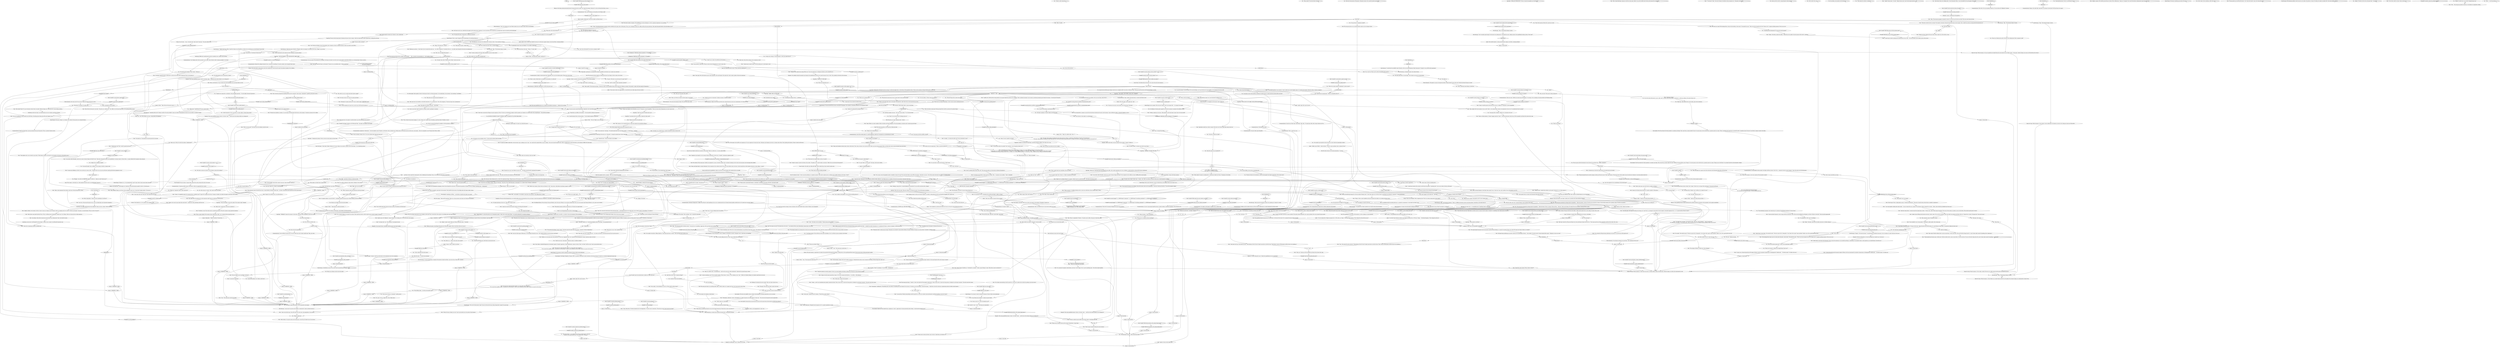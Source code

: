 # ICE / NOID
# Noid dialogue -- happens mostly inside church.
# ==================================================
digraph G {
	  0 [label="START"];
	  1 [label="input"];
	  2 [label="Noid: \"I prefer not to. Both ask the wrong questions. Any spark of light from either one is accidental. Their combined movement's only concern is producing enough pig and wheat for everyone -- the end goal of humanity...\""];
	  3 [label="You: \"I found a radio transceiver.\""];
	  4 [label="Noid: \"So your cop ways came through again. Impressive. Let's see what you got.\""];
	  5 [label="noiddeparthub"];
	  6 [label="You: \"I'm ready now. Let's do this.\""];
	  7 [label="You: Nah, I'm good without it."];
	  8 [label="Jump to: [noiddeparthub]"];
	  9 [label="You: \"Wait, *could* we build a radio transmitter ourselves?\""];
	  10 [label="Noid: \"What, are you some kind of *aquatic cop* now?\""];
	  11 [label="Conceptualization: Nope, nothing. The idea factory is closed until further notice."];
	  12 [label="You: \"Why are you so suspicious about everything?\""];
	  13 [label="Noid: \"It is.\""];
	  14 [label="You: \"Okay. It's a yellow circle -- the human face -- with X-es for eyes and a smile underneath. I think the X-es mean the guy is dead.\""];
	  15 [label="Jump to: [You: \"\"Okay. It's a yellow circle -- the...\"]"];
	  16 [label="Noid: \"The original mistake was assuming that words have more being than bodies. That's what led us astray, far from our true lives. But we may yet find a way back.\""];
	  17 [label="You: \"How would you go about *returning* to this true life?\""];
	  18 [label="You: \"What do you do with all that stuff?\""];
	  19 [label="You: \"You have a whole lot of stuff.\""];
	  20 [label="Egg Head: \"Hard core!\" His friend shouts from behind his mix table, with a smile surpassing your own in wideness, a total moon-face, and eyes full of naive wonderment."];
	  21 [label="You: \"What do you think about this church?\"\n\"Noid -- what do you think about the church?\""];
	  22 [label="Noid: \"Go speak to Andre. I'm just the Noid,\" a strangely dressed young man says without looking up from his toolbox."];
	  23 [label="politics hub come again."];
	  24 [label="Conceptualization: IF YOU FEAR IT, LET IT HAPPEN.
KEEP ON DANCING TILL THE WORLD ENDS."];
	  25 [label="Conceptualization: That level of conceptual thinking is not part of your skill set."];
	  26 [label="sayitloudandproud"];
	  27 [label="Shivers: The voice again, more urgent now: 'Nay!'"];
	  28 [label="Noid: The young speedfreak gives you a suspicious look before returning to... whatever he was doing."];
	  29 [label="Noid: \"You'll probably wanna take a minute to get your *gear situation* sorted out.\""];
	  30 [label="You: \"Don't be too hard on Samara, they're all alone in the world. Half of what we know of them is just propaganda.\""];
	  31 [label="You: \"Okay, maybe I'll come back later. [Leave.]"];
	  32 [label="Jump to: [noid end hub]"];
	  33 [label="Noid: \"Suspicious people are esoteric people. We don't go around spilling everything to Johnny Law. They don't call me Noid for nothing.\""];
	  34 [label="You: \"What's it for?\""];
	  35 [label="Noid: \"Like, this is some old world shit the Ubis had heard about... and thought the best way to deal with it was to build a church. Surrounding it. To contain it.\""];
	  36 [label="Jump to: [Noid: \"\"Sure.\" The young man cracks his kn...\"]"];
	  37 [label="You: \"What makes you think Soona's going to fail?\""];
	  38 [label="Noid: \"*Total*. Everything between an ancient concrete cathedral and a glass cube is Dolorianism. This is just a homespun version of it, folksy stuff, early mass production. They made thousands like this. Does that help you out?\""];
	  39 [label="Jump to: [church hub]"];
	  40 [label="ubisuntubihubi"];
	  41 [label="Jump to: [church hub]"];
	  42 [label="Rhetoric: The way he says it, the *false* in false-core is invested with twenty kilotons of disgust."];
	  43 [label="Noid: \"But were you wrong? The Founding Party is okay with everything. Look around.\" He spreads his arms. \"They do not have enough love for the *human crew* to oppose anything anymore. We're on our own.\""];
	  44 [label="Noid: \"You defend her, law-minion.\" He cracks his neck. \"She was a *mass murderer* -- what's up with that?\"\n\"You defend her, law-minion.\" He cracks his neck. \"But you said she was a war criminal? A mass murderer. What's up with that?\""];
	  45 [label="You: \"But she's the innocence of humanism. Humanism seems to be a pretty big deal around here.\""];
	  46 [label="Noid: \"Humanism leads to eating sugar and pigs. Humanism was invented to mass produce billions of humans. Billions of humans can mass produce *hundreds* of billions of pigs.\""];
	  47 [label="Noid: \"No wonder.\" He cracks his neck. \"We have to get rid of it. Dismantle it. Can't dance with a giant *mass murderer* lookin' at you. Not a good look for the club.\""];
	  48 [label="Noid: \"The mass murderer? Why?\""];
	  49 [label="Noid: \"Then that's why. Communism is just a bloodier humanism, if you ask me. Has *her* love all over it.\" He nods up."];
	  50 [label="Noid: The young man shrugs. \"I doubt it. I don't even think the Ubis properly understood it. What it does. But it's what this Soona person is looking for, and trying to measure.\" He nods toward the woman."];
	  51 [label="Noid: \"No, these are just boring, normal, hard core clothes. That...\" he points to your necktie, \"*that's* outlandish.\""];
	  52 [label="Half Light: Scared? Angry? It's hard to say which this man is."];
	  53 [label="You: \"Tell me more about the left-right business.\""];
	  54 [label="Noid: \"Thought I felt a special sine coming off this one. I'll just have Egg pop in a frequency dial here, and we should be set...\""];
	  55 [label="Inland Empire: Whatever it is, it was abandoned for *good* reason. Best to leave some stones unturned..."];
	  56 [label="You: \"What do you mean someone *abandoned* a power source?\""];
	  57 [label="Noid: CheckItemGroup(\"speed\")"];
	  58 [label="CheckItemGroup(\"speed\")", shape=diamond];
	  59 [label="!(CheckItemGroup(\"speed\"))", shape=diamond];
	  60 [label="Electrochemistry: HEIGH-HO, HEIGH-HO, it's off to the races we go!"];
	  61 [label="Conceptualization: This is easy. Antennas are basically just tall things, right?"];
	  62 [label="You: \"Hmm, that's a good point, now that you mention it.\""];
	  63 [label="Noid: \"He's right. All we're missing now is the transceiver itself. Soon as you find one, we'll be all set.\""];
	  64 [label="Noid: IsKimHere()"];
	  65 [label="IsKimHere()", shape=diamond];
	  66 [label="!(IsKimHere())", shape=diamond];
	  67 [label="You: \"I didn't know *Speedfreaks FM* had a concert series.\""];
	  68 [label="You: \"My head is spinning. It's hard to keep up with the times.\""];
	  69 [label="Noid: \"Many non-Occidental cultures share a beat at their heart. Thus, they are closer to true, hard core life. There's just never been enough of them, and they had to rely on some extremely basic percussion.\""];
	  70 [label="fascistplain"];
	  71 [label="You: \"I'm not telling. Let me ask you something else.\""];
	  72 [label="You: \"Let's change the subject."];
	  73 [label="Jump to: [noidpregreethub]"];
	  74 [label="Noid: \"I guess one could write an entire treatise on the thing. But what for?\""];
	  75 [label="Noid: \"Utmost dedication. Thoughts from the spinal cord. It's a potent superlative as well.\""];
	  76 [label="Noid: \"If some want to lead and others want to be led, I think they are welcome to it.\""];
	  77 [label="You: \"I was being sarcastic. This world has its fair share of problems, but it's not like you guys are going to solve them.\""];
	  78 [label="Inland Empire: Whatever this *true life* is, you feel it's the real centrepiece of this mythology."];
	  79 [label="Noid: \"Oh yeah. Sure thing.\""];
	  80 [label="Jump to: [MAINHUB - NOID]"];
	  81 [label="You: \"It's been good working with you... gentlemen.\""];
	  82 [label="Untitled hub"];
	  83 [label="Noid: \"You sure that's a good idea? Those are some serious frequencies you want to mess with...\""];
	  84 [label="Noid: IsTaskActive(\"TASK.find_technical_expertise\")--[[ Variable[ ]]"];
	  85 [label="IsTaskActive(\"TASK.find_technical_expertise\")--[[ Variable[ ]]", shape=diamond];
	  86 [label="!(IsTaskActive(\"TASK.find_technical_expertise\")--[[ Variable[ ]])", shape=diamond];
	  87 [label="Jump to: [noid end hub]"];
	  88 [label="repurposehub"];
	  89 [label="Noid: Variable[\"ice.andre_greeting_done\"]"];
	  90 [label="Variable[\"ice.andre_greeting_done\"]", shape=diamond];
	  91 [label="!(Variable[\"ice.andre_greeting_done\"])", shape=diamond];
	  92 [label="church greet hub"];
	  93 [label="You: \"Cool. You're Noid right? Do you have a moment to talk?\""];
	  94 [label="Kim Kitsuragi: \"Okay.\" The lieutenant keeps it laconic."];
	  95 [label="You: \"How old do you think the church is?\"\n\"How old do you think this church is -- over 300 years?\""];
	  96 [label="You: I don't wanna sound like an art guy."];
	  97 [label="Noid: Variable[\"church.noid_blackc_concept_ubidolorianism\"]"];
	  98 [label="Variable[\"church.noid_blackc_concept_ubidolorianism\"]", shape=diamond];
	  99 [label="!(Variable[\"church.noid_blackc_concept_ubidolorianism\"])", shape=diamond];
	  100 [label="Noid: \"End of quote. This is a high-quality carcass.\" He kicks the floorboard. \"The power of anodic beats and hard bass is needed to reanimate it.\""];
	  101 [label="Noid: \"This religion of History is false-core. It has collapsed.\""];
	  102 [label="Noid: \"It's a necessity. All large human gatherings are narcotic. It's just the way of the spinal cord.\""];
	  103 [label="You: \"You're not going to ask me how I knew?\""];
	  104 [label="You: \"You wanted to get inside the church and now you don't like the stained-glass window.\""];
	  105 [label="You: \"I wanted to talk some more about this place.\""];
	  106 [label="You: \"Isn't she supposed to be an embodiment of the World Spirit?\""];
	  107 [label="You: \"I am.\""];
	  108 [label="Rhetoric: What a strange choice of words..."];
	  109 [label="Noid: \"Ha!\" The young man stretches his ribcage made of suspenders. \"I like this theory of yours, cop-man. This one I like...\" He nods. \"She was not human. Not really. She was an operator, playing life like a game...\""];
	  110 [label="Noid: \"Hard to say, cop-man. Sines in here are distinctly *wild*. Gonna take a while before everything's properly *synced*...\""];
	  111 [label="You: \"The crab-man?\""];
	  112 [label="You: \"Oh, right. Crab-man, got it.\""];
	  113 [label="Noid: \"Have you been listening to what Egg's been saying? Love is *hard core* man, and a mother's love is the hardest core of all...\""];
	  114 [label="Jump to: [MAINHUB - NOID]"];
	  115 [label="avoidthenoidhub"];
	  116 [label="Noid: \"I know, it's completely mental, but someone drove a *perfectly good* Coupris MC straight into the bay. Carriage is totalled, but luckily the engine on the back is still working...\""];
	  117 [label="Noid: \"Right, that's your call then.\""];
	  118 [label="Electrochemistry: *Now* he's playing your tune! Better make sure you're ready to blast while circuit-bending!"];
	  119 [label="Electrochemistry: The speed is to get you through the tedious *detail-oriented* parts of the work. Maybe this freak will spot you some?"];
	  120 [label="Egg Head: \"MEGA-LOW FREQUENCY! Waves so long the ionosphere can't hold them!\""];
	  121 [label="Noid: IsKimHere()"];
	  122 [label="IsKimHere()", shape=diamond];
	  123 [label="!(IsKimHere())", shape=diamond];
	  124 [label="You: \"Ours will be the first!\""];
	  125 [label="You: \"Hmmm, maybe not.\""];
	  126 [label="Jump to: [MAINHUB - NOID]"];
	  127 [label="You: Turn to face the bay."];
	  128 [label="Noid: \"Huh. Sounds like Egg's saying you could use some spare cables to rig up the stalled motor lorries and increase the wavelength...\""];
	  129 [label="Interfacing: Effectively transforming the entire roundabout into a single, fractal antenna."];
	  130 [label="Noid: \"Pretty hard core, but maybe it would be better to go with something more positive?\""];
	  131 [label="You: \"Alright, I guess I need to find one of these transceivers then.\" (Conclude.)"];
	  132 [label="Suggestion: The one with the bleached hair is not really pulling rank on his friend here. He's just trying to create the impression of himself as a reasonable, moderate leader figure."];
	  133 [label="You: \"I think we've exhausted the subject for now.\""];
	  134 [label="Jump to: [MAINHUB - NOID]"];
	  135 [label="You: \"Fair enough. Just making an observation.\""];
	  136 [label="Suggestion: Maybe you should just stand there, watch him rattle his toolbox. Get to know *his* 'sine.'"];
	  137 [label="Noid: \"I suck at socializing, man. If you go speak to Andre, I'll have time to *tune in*. Get a reading on your *sine*.\" Before he's finished talking, he's already turned back to his tools."];
	  138 [label="Noid: \"Good, good.\" He likes what he's hearing. \"What did you want to know?\""];
	  139 [label="Electrochemistry: Or drugged out of his mind, come to think of it."];
	  140 [label="Noid: He shrugs. \"They're hard core.\""];
	  141 [label="Jump to: [noid end hub]"];
	  142 [label="You: Say nothing."];
	  143 [label="Noid: CheckEquipped(\"neck_tie\")"];
	  144 [label="CheckEquipped(\"neck_tie\")", shape=diamond];
	  145 [label="!(CheckEquipped(\"neck_tie\"))", shape=diamond];
	  146 [label="Noid: Variable[\"TASK.sync_the_sines\"]"];
	  147 [label="Variable[\"TASK.sync_the_sines\"]", shape=diamond];
	  148 [label="!(Variable[\"TASK.sync_the_sines\"])", shape=diamond];
	  149 [label="Andre: \"Acele's right. He's one of us now.\""];
	  150 [label="Acele: \"Good luck, guys.\""];
	  151 [label="Noid: \"Maybe, if you want to pay money like some kind of... money lord. Yeah, pawnshop could have one.\""];
	  152 [label="You: \"A radio transceiver. Cool. I've got this. I've seen *plenty* of those lying around.\""];
	  153 [label="Noid: Variable[\"ice.noid_pregreeting_done\"]"];
	  154 [label="Variable[\"ice.noid_pregreeting_done\"]", shape=diamond];
	  155 [label="!(Variable[\"ice.noid_pregreeting_done\"])", shape=diamond];
	  156 [label="Shivers: The wood creaks as a gale blows by outside. Dust particles fall through the darkness, settling down on the age-bleached floor boards. The structure does not feel particularly durable."];
	  157 [label="Noid: \"Sure.\" The young man cracks his knuckles."];
	  158 [label="Noid: \"Anodic music will *definitely* contain whatever we're dealing with.\" His words echo in the chamber..."];
	  159 [label="Jump to: [church hub]"];
	  160 [label="Acele: Acele using her contact mic to listen to a tree, underwater."];
	  161 [label="Noid: \"A cop who's into building critique.\" He taps a floorboard. \"Okay then. This is folk Dolorianism, lawmongerer. It's a subset of early *Dolorian* architecture.\""];
	  162 [label="Noid: The church creaks in response. The speedfreak is too busy listening to it with a suspicious expression to say anything."];
	  163 [label="You: \"How are you settling in?\""];
	  164 [label="FALSECORE"];
	  165 [label="Noid: \"*I* only said: *Unity*. One word. Figures of authority always misquote you.\" He points to his friends."];
	  166 [label="Noid: \"Andre doesn't care about the Ecclesiastes. He just wants the operation to run smoothly. And Egg is a demi-beast. You shouldn't listen to what people say, you should listen to what they are.\""];
	  167 [label="Noid: Variable[\"church.noid_emp_kim_hard_core\"]"];
	  168 [label="Variable[\"church.noid_emp_kim_hard_core\"]", shape=diamond];
	  169 [label="!(Variable[\"church.noid_emp_kim_hard_core\"])", shape=diamond];
	  170 [label="Rhetoric: This speedfreak does not quite understand the sudden escalation of emotion in that argument, but he agrees nonetheless."];
	  171 [label="Noid: \"Anyway, he's been giving me kind of a *psychic rundown* of this place...\""];
	  172 [label="You: \"You mean all his *Mother's love* stuff isn't too *spooky* for you?\""];
	  173 [label="You: \"You mean all his *sobriety* stuff isn't too *restrictive* for you?\""];
	  174 [label="Noid: Variable[\"auto.visited_landsend\"]"];
	  175 [label="Variable[\"auto.visited_landsend\"]", shape=diamond];
	  176 [label="!(Variable[\"auto.visited_landsend\"])", shape=diamond];
	  177 [label="You: Come up with a site for a mega-longwave radio antenna."];
	  178 [label="You: Variable[\"ice.noid_concept_wc_success\"]"];
	  179 [label="Variable[\"ice.noid_concept_wc_success\"]", shape=diamond];
	  180 [label="!(Variable[\"ice.noid_concept_wc_success\"])", shape=diamond];
	  181 [label="Shivers: The wind pushes a piece of tare across the cracked tiles. From the north comes the malicious laughter of two children..."];
	  182 [label="Noid: Variable[\"ice.noid_concept_success_counter\"] == 2"];
	  183 [label="Variable[\"ice.noid_concept_success_counter\"] == 2", shape=diamond];
	  184 [label="!(Variable[\"ice.noid_concept_success_counter\"] == 2)", shape=diamond];
	  185 [label="Kim Kitsuragi: \"I highly doubt that. When I crank the volume on my DynaWave, it's like you're in the front row at the National Concert Hall.\""];
	  186 [label="You: \"It's super stupid, that's what it is. I think it reminded me of myself.\""];
	  187 [label="You: \"That was vague. Dedication, something else, superlative...\""];
	  188 [label="Jump to: [noiz hub]"];
	  189 [label="Noid: \"A life is true if it's free from fear and internal division among oneself. And others -- mankind has seeds of greatness in it. A germinal will come, a return to trueness. It will be hard core.\""];
	  190 [label="Noid: \"Beats and bright lights to shatter falsehoods. Nerve impulses for the collective body. We are very much alike in basic structure. A hard enough beat would awaken everyone to a truer calling -- in unity!\""];
	  191 [label="Noid: It's a bit hypnotizing if you look at it long enough."];
	  192 [label="Noid: He thinks. \"Or maybe he's not dead, maybe he's just really ecstatic about the beats.\""];
	  193 [label="Noid: \"Or drunk, or in a clinical coma, or glad to be dead, but those versions suck.\""];
	  194 [label="You: Thinking of cornering the moves market. They won't know what hit 'em."];
	  195 [label="Noid: Variable[\"TASK.make_the_music_harder_core_done\"]"];
	  196 [label="Variable[\"TASK.make_the_music_harder_core_done\"]", shape=diamond];
	  197 [label="!(Variable[\"TASK.make_the_music_harder_core_done\"])", shape=diamond];
	  198 [label="Noid: Variable[\"ice.noid_wc_shivers_nay\"]"];
	  199 [label="Variable[\"ice.noid_wc_shivers_nay\"]", shape=diamond];
	  200 [label="!(Variable[\"ice.noid_wc_shivers_nay\"])", shape=diamond];
	  201 [label="Noid: \"Hmm, some equipment from harbour could work. Worth the leg-work, at least.\""];
	  202 [label="You: \"The supra-natural... so you think it's real, that it actually exists?\" (Proceed.)\n\"I'm privy to the supra-natural arts. You a believer too?\" (Proceed.)"];
	  203 [label="Andre: The would-be leader is cutting some futuristic shapes on the floor, sweating profusely."];
	  204 [label="nokim"];
	  205 [label="Kim Kitsuragi: \"Okay.\" The lieutenant keeps it laconic."];
	  206 [label="Jump to: [MAINHUB - NOID]"];
	  207 [label="You: \"But you guys said the Ecclesiastes were all about love and hard core -- before, remember?\""];
	  208 [label="You: I don't need to be a narc."];
	  209 [label="Electrochemistry: Your pleasure response was more like... just wondering if he has any?"];
	  210 [label="You: Say nothing, stare grimly into the distance."];
	  211 [label="Noid: The speedfreak looks the same way. It is dark there, in the back of the church. For a moment the music echoes strangely."];
	  212 [label="Noid: \"I suck at socializing, man. Even now our sine synchronization is way off. But I'll see what I can do.\" He continues to rearrange his tools."];
	  213 [label="You: \"Good to know. Tell me something else.\""];
	  214 [label="You: \"That's it?\""];
	  215 [label="Conceptualization: Interesting. He wants you to *describe* it, though he already knows what it looks like."];
	  216 [label="Noid: \"Didn't know cops made that kind of lucre. This is a brilliant piece of equipment. Maybe even *too* brilliant. Feels out of step with our whole operation...\""];
	  217 [label="Noid: \"So any cop-prep you've got to do, you do it now. We'll wait if we have to.\""];
	  218 [label="Logic: That 'maniac' is obviously you, which makes the 'power source' your half-sunken Coupris 40."];
	  219 [label="Noid: \"Here, you'll like this. It's got a little straw and everything so you can slurp while you work.\""];
	  220 [label="Kim Kitsuragi: \"Back across the waterlock. At least we're getting our *exercise* in today.\""];
	  221 [label="Kim Kitsuragi: \"Not even the RCM has access to that kind of equipment. The Coalition is extremely possessive of its frequency bands.\""];
	  222 [label="Egg Head: \"TWO WAVES, ONE SHORE. WAVE LOVE. YEAAAGH!\""];
	  223 [label="Conceptualization: Your thinking about this has gotten way too rigid. Time to flip the whole *antenna paradigm* on its head."];
	  224 [label="Noid: Variable[\"ice.noid_wc_success_interfacing\"]"];
	  225 [label="Variable[\"ice.noid_wc_success_interfacing\"]", shape=diamond];
	  226 [label="!(Variable[\"ice.noid_wc_success_interfacing\"])", shape=diamond];
	  227 [label="You: \"We shall call it: The Herald of Destruction.\""];
	  228 [label="You: \"On second thought, this is childish. I'm just going to look for a regular radio.\""];
	  229 [label="Noid: \"A cop-on-cop challenge, not bad. Let's see what you come up with... Though I have to say, cop cars and lorries usually pack the best equipment in town.\""];
	  230 [label="Noid: He shrugs. \"It's your transmission. A regular old transceiver should work fine, it just won't be as *hard core*, you know...\""];
	  231 [label="Noid: \"So you had a talk with Andre, and now you want to discuss things with Noid? Good.\" Skin shows through the holes in the speedfreak's too-large sweater. In front of him -- an open toolbox full of carpentry tools and parts."];
	  232 [label="Noid: Noid shakes to the beat. There are no tools in his hands at the moment. He appears to ignore you."];
	  233 [label="Noid: \"Piss off, Andre, me and Mr. Cop are trying to discuss art.\""];
	  234 [label="Noid: \"It's just a style, you know?\""];
	  235 [label="You: \"And what are the *most* suspicious things?\""];
	  236 [label="You: \"I should have known! You're taking after the kipts, that's why you're so wacky!\""];
	  237 [label="Noid: \"I have all kinds of screws.\" He holds up a handful."];
	  238 [label="You: \"And what does it mean? Why is the dead guy smiling?\"\n\"Okay... what does it mean?\""];
	  239 [label="You: \"What makes the sticker so modern?\""];
	  240 [label="Noid: \"Simplicity was brought to us by classical Solaist modernism, but that was a *tasteful*, harmonious simplicity, right?\""];
	  241 [label="Noid: Variable[\"ice.noid_doubted_sinc\"]"];
	  242 [label="Variable[\"ice.noid_doubted_sinc\"]", shape=diamond];
	  243 [label="!(Variable[\"ice.noid_doubted_sinc\"])", shape=diamond];
	  244 [label="You: I am the law."];
	  245 [label="You: \"I've got my own case to worry about, but if I have time, I'll be back.\""];
	  246 [label="Inland Empire: Just a moment. That voice isn't human, and it's not saying 'Nay!' -- It's saying 'N-n-n-neigh!'"];
	  247 [label="Shivers: From behind you, a low, spectral voice whispers: 'Nay.'"];
	  248 [label="Jump to: [noid WC success]"];
	  249 [label="Empathy: This young speedfreak seems to know a lot about 'sines'... could he have the technical skill you're looking for?"];
	  250 [label="Noid: \"Exactly. You could buy one, you could steal one...\""];
	  251 [label="Encyclopedia: The People's Republic of Samara (SRV) is a product of Revachol's sister revolution on the isola of Graad. It's known as a severely degenerated rogue state."];
	  252 [label="You: \"Does this mean... we need sine matching?\""];
	  253 [label="Noid: \"I can see that. Further sine-matching would do good for us. One way to achieve sine-synchronicity would be by getting us into the *church*.\""];
	  254 [label="Noid: \"Encasement. Confinement. Of something they were afraid of. Something new and unheard of on the isola.\" He looks up, into the darkness  beyond the beams. \"I think that's what the crab-man is experiencing when he climbs around upstairs...\""];
	  255 [label="Noid: \"It'll be fruitless, though. She won't be able to measure it. People like that always want to measure everything, all those things they really can't.\""];
	  256 [label="You: \"This building seems... less than structurally sound.\""];
	  257 [label="Noid: Noid: \"...\""];
	  258 [label="Kim Kitsuragi: \"Okay.\" The lieutenant keeps it laconic."];
	  259 [label="You: \"You say that as a carpenter yourself?\""];
	  260 [label="You: \"What did you mean by *dead bodies*?\""];
	  261 [label="Noid: \"Good catch, Art Cop.\" He crosses his arms. \"The herdsmen of the Ubi Sunt? islands came here on the first boats. Their flowery version of Dolorianism could be what we're standing in.\""];
	  262 [label="Noid: \"*Anodic* dance music,\" he nods. \"Regular dance music wasn't hard enough. And yes, I do.\""];
	  263 [label="Electrochemistry: You know what this kind of stuff goes well with?"];
	  264 [label="Noid: \"The supercharged humanism that the innocentic system has been feeding us, on giant city squares? That's not a drug? The sugar and wheat it feeds us is healthy?\""];
	  265 [label="Noid: Variable[\"church.noid_auth_its_a_lie\"]"];
	  266 [label="Variable[\"church.noid_auth_its_a_lie\"]", shape=diamond];
	  267 [label="!(Variable[\"church.noid_auth_its_a_lie\"])", shape=diamond];
	  268 [label="Authority: Mewling wimp! Pathetic..."];
	  269 [label="You: \"It's anything but *soft* core. It's terrifying.\""];
	  270 [label="Inland Empire: But you don't like that, you liar. You like this one, the softness of her core is dear to you..."];
	  271 [label="You: \"No.\" (Lie.)"];
	  272 [label="Noid: \"There is. She is a party-repellent and must be taken down before we can begin partying in here.\""];
	  273 [label="You: \"I don't know what you're talking about. I have thousands of fans. I am surrounded by love and support all the time.\""];
	  274 [label="Noid: \"Fame is a false existence. It doesn't happen inside the *head*.\" He nods mysteriously, then lets go of the suspenders and they hit his chest with a slap."];
	  275 [label="Noid: \"Talking to him, I realized that sobriety can be pretty *hard core*, too. I gotta respect it...\""];
	  276 [label="Jump to: [MAINHUB - NOID]"];
	  277 [label="You: \"What's suspicious about the production of pork and wheat?\""];
	  278 [label="Jump to: [noiddeparthub]"];
	  279 [label="Noid: Variable[\"character.habit_speed\"]"];
	  280 [label="Variable[\"character.habit_speed\"]", shape=diamond];
	  281 [label="!(Variable[\"character.habit_speed\"])", shape=diamond];
	  282 [label="You: \"Turn 'up'? You mean, like, north?\""];
	  283 [label="Conceptualization: That's fine. You're just getting warmed up. Your next idea will *definitely* be better."];
	  284 [label="Noid: Variable[\"TASK.open_gary_door_done\"]"];
	  285 [label="Variable[\"TASK.open_gary_door_done\"]", shape=diamond];
	  286 [label="!(Variable[\"TASK.open_gary_door_done\"])", shape=diamond];
	  287 [label="Noid: IsKimHere()"];
	  288 [label="IsKimHere()", shape=diamond];
	  289 [label="!(IsKimHere())", shape=diamond];
	  290 [label="Egg Head: \"YEEEAGH! Connect the centaur to the lorries, unite the whole roundabout in hard core waves!\""];
	  291 [label="Egg Head: \"We have the amps, we have the cables! We're almost ready! Yeeeagh!\""];
	  292 [label="You: \"Where am I supposed to find a radio transceiver?\""];
	  293 [label="Jump to: [noiz hub]"];
	  294 [label="Noid: \"A sticker... you mean the yellow one? Can you describe it to me?\""];
	  295 [label="You: \"Why describe it, if you already know what I mean?"];
	  296 [label="You: \"Yeah, you should be more respectful.\""];
	  297 [label="You: \"Does this mean you are mentally ill?\""];
	  298 [label="Noid: \"I'd have a whole lot more stuff if I had a place where I could keep that stuff.\""];
	  299 [label="nonoid"];
	  300 [label="Jump to: [MAINHUB - NOID]"];
	  301 [label="Jump to: [politics hub come again.]"];
	  302 [label="Noid: \"It's our only shit.\" He shrugs. \"We should make better use of not being animals -- or cereal grain -- ourselves.\""];
	  303 [label="Noid: \"Precisely! The status quo doesn't need to be loved.\""];
	  304 [label="Conceptualization: Yeah, you should even try to put moves inside your moves."];
	  305 [label="Jump to: [noid end hub]"];
	  306 [label="Empathy: This young speedfreak seems to know a lot about 'sines'... could he be the techno-tinkerer you're looking for?"];
	  307 [label="Noid: \"Three-hundred and twenty years. A little more. The first settlers built it, plus six more like it. On the coast here. Was one of the first things they did, must've been really scared of something. I understand...\""];
	  308 [label="Noid: \"Alone on an uninhabited archipelago, forced to face themselves and nature. Pre-industrial quantities of solitude. The sea. Perhaps something more... fundamental.\""];
	  309 [label="You: \"Yeah, enough architecture.\""];
	  310 [label="Noid: \"A Seraise man, who lived a long time ago. An ancient hard core brother.\""];
	  311 [label="You: \"And you propose dance music will supplant this system?\""];
	  312 [label="Noid: Variable[\"church.noid_elchem_what_goes_well\"]"];
	  313 [label="Variable[\"church.noid_elchem_what_goes_well\"]", shape=diamond];
	  314 [label="!(Variable[\"church.noid_elchem_what_goes_well\"])", shape=diamond];
	  315 [label="Noid: \"All large human gatherings are narcotic. Ask any such undertaking in history -- this included.\" He nods toward a human-shaped pillar nearby. \"Chemistry is true to its word.\""];
	  316 [label="Kim Kitsuragi: \"Forget it.\" He waves his hand. \"It would become an imbecilic discussion. You two continue. It's more *hard core* that way.\""];
	  317 [label="Rhetoric: It *does* feel good to say it. Maybe the speedfreaks are on to something?"];
	  318 [label="Noid: \"She liked games. Her legacy, the thing we're living, isn't *real* life. It's a strategy for some kind of victory. Against a long-dead opponent. But -- yo -- I'm only the Noid. What do I know?\""];
	  319 [label="You: \"Yeah, but, like, who *isn't* accused of being a mass murderer these days?\""];
	  320 [label="Volition: Well -- you shouldn't. You shouldn't come back to this anymore. Stop talking about it, please."];
	  321 [label="Noid: \"Ha!\" The young man stretches his ribcage made of suspenders. \"I like this question, cop-man. She did not live the life of a human. She lived like someone who is playing a game. The life of an operator...\""];
	  322 [label="Noid: \"Uhm, yes.\" He lets go of the suspenders and they hit his chest with a slap."];
	  323 [label="Noid: \"Yeah. Gotta compare, see if we can align.\""];
	  324 [label="You: \"Eight legs, walks upside down on the ceiling, spins webs sometimes...\""];
	  325 [label="Noid: Variable[\"ice.noid_sticker_described\"]"];
	  326 [label="Variable[\"ice.noid_sticker_described\"]", shape=diamond];
	  327 [label="!(Variable[\"ice.noid_sticker_described\"])", shape=diamond];
	  328 [label="Noid: \"We are all the same. Same eyes, same smiles, same death.\""];
	  329 [label="Noid: \"Good call, not exposing yourself to stuff like that.\""];
	  330 [label="Noid: \"Alright, lawfarer, we're ready to do this. I have to warn you, though, once we commit, there's no stopping until we've seen it *all the way through*. No pauses, no second-chances. This is our shot. You got it?\""];
	  331 [label="Noid: \"All I have to do is run a cable from the engine up the centaur-man's memorial. It won't last forever, but it should buy us enough time to get you synced up with the Big Bad.\""];
	  332 [label="Noid: Variable[\"ice.noid_electro_speed_circuit\"]"];
	  333 [label="Variable[\"ice.noid_electro_speed_circuit\"]", shape=diamond];
	  334 [label="!(Variable[\"ice.noid_electro_speed_circuit\"])", shape=diamond];
	  335 [label="You: \"Not really, no.\""];
	  336 [label="Noid: \"This is a major setback. We're going to have to find some *other* way to generate those mega-long waves.\""];
	  337 [label="Rhetoric: He's being uncharacteristically polite. He means they don't make *any* pinewood antennas. Because it's such an obviously bad idea, you see."];
	  338 [label="Kim Kitsuragi: \"Yes, you two have grown *quite* close over the last few days. Always doing little *errands* for each other.\""];
	  339 [label="You: Turn to face the traffic circle."];
	  340 [label="Conceptualization: Your eye follows the tiles west. You see a bench and a few twisted, pitiful trees. Then, just water..."];
	  341 [label="Conceptualization: Beyond the unkempt backyard rises a monstrous assemblage of concrete, plaster, and corrugated sheet metal..."];
	  342 [label="Noid: \"Which would pretty much make the whole roundabout one giant antenna.\""];
	  343 [label="You: \"Alright, Kim, challenge accepted.\""];
	  344 [label="Noid: \"It's good you talked to Andre first. Gave me time to get a reading on your *sine*. Can't really talk to people before you get a reading.\" He runs his hand through his hair, which is combed back in mock seriousness, and continues to fiddle with some gears."];
	  345 [label="Noid: \"Oh wow! Right on your cop ledger! You like it?\""];
	  346 [label="Jump to: [Noid: \"\"Oh wow! Right on your cop ledger!...\"]"];
	  347 [label="Noid: \"Oh, it'd be easier to list stuff I'm not suspicious of. I'm not suspicious of sound and colour. Mechanics and chemistry also have a trueness about them. Most anything else deceives. Wants to steal your life away.\""];
	  348 [label="You: \"That's ridiculous.\""];
	  349 [label="Composure: Noid is a bit disappointed it's *just* cool."];
	  350 [label="Noid: The contents of the young man's toolbox are organized in a neat, yet eclectic manner. He is constantly checking out the various tools and parts and rearranging them slightly..."];
	  351 [label="Conceptualization: Aggressive. Monotonous... but also somehow sacral. Primitive, yet futuristic, like a machine man. Nothing exists, but the here and now. All are one, one purpose... All you've managed is a list. The parts don't form a whole."];
	  352 [label="Noid: \"Nope. Politics is an inert complex of daily corruption and inane thinkpieces. The real paradigm is economic and it concerns pig and wheat.\""];
	  353 [label="Logic: He can't help but doubt your sincerity in this matter. There is no other way -- you are a police officer."];
	  354 [label="logicinthehouse"];
	  355 [label="Noid: Variable[\"church.concthinking\"]"];
	  356 [label="Variable[\"church.concthinking\"]", shape=diamond];
	  357 [label="!(Variable[\"church.concthinking\"])", shape=diamond];
	  358 [label="You: Better not mention it."];
	  359 [label="You: \"I would never let my hardcore brothers down.\""];
	  360 [label="Noid: \"No need to fake it, we know you're still a cop at heart...\""];
	  361 [label="Noid: \"Besides, our own sines aren't even synced yet. So how am I supposed to get *you* synced up with the Big Bad? It doesn't make any sense, law-lover.\""];
	  362 [label="Noid: Variable[\"ice.noid_empathy_tinkerer_said\"]"];
	  363 [label="Variable[\"ice.noid_empathy_tinkerer_said\"]", shape=diamond];
	  364 [label="!(Variable[\"ice.noid_empathy_tinkerer_said\"])", shape=diamond];
	  365 [label="You: \"Do you think the pawnshop will have one?\""];
	  366 [label="Noid: He cringes. \"Weird stuff. Specialized. There was a data processor and some sort of long-wave machinery.\""];
	  367 [label="Noid: \"The hard core aesthetic is esoteric. It is not meant to be discussed with the law at this moment.\" He picks up some sort of a widget."];
	  368 [label="Noid: Variable[\"ice.noid_church_greeting_done\"]"];
	  369 [label="Variable[\"ice.noid_church_greeting_done\"]", shape=diamond];
	  370 [label="!(Variable[\"ice.noid_church_greeting_done\"])", shape=diamond];
	  371 [label="Noid: \"The crab-man's been lurking here for a while. He's experienced things. Things that give off *bad sines*. As far as we can tell, the Ubis built this place about three hundred and twenty years ago as a sarcophagus.\""];
	  372 [label="Noid: \"Between you and me -- I don't know if you've noticed this about me... I'm a little *suspicious* of authority. But you -- you really came through for the hard core underground.\""];
	  373 [label="Noid: The young man gives you an uncharacteristic smile as you're turning to leave."];
	  374 [label="Noid: He shakes his head. \"I don't say much anything as a carpenter anymore. They tried to make me into a reckoner and a leveller. Made me a bit manic, y'know?\""];
	  375 [label="Noid: \"Like that woman there,\" he nods toward the stained glass window. \"Vertical, thin, white, a false image of grandeur. The source of the system is up there, you're at the bottom. They really dug that power vertical.\""];
	  376 [label="Noid: \"They had sensed that she could no longer see them and that she wasn't *like* them anymore. What they loved in their mother wasn't her body, but whatever it was that made her body live.\""];
	  377 [label="You: \"What you're saying is: religion has stopped being *hard core*?\""];
	  378 [label="Noid: \"I don't.\" He looks over his shoulder. \"Fucker giving me the evil eye.\""];
	  379 [label="You: \"That's Her Innocence Dolores Dei, mind your words.\""];
	  380 [label="You: \"Let's talk about that glasswork again.\"\n\"Let's talk about the glasswork again. I've been thinking about her...\""];
	  381 [label="Noid: \"This Arno van Eyck track is an organ. The carpentry and glass-cutting that built this house are also organs. She's a thief if you ask me. An organ thief. All innocences are.\""];
	  382 [label="Jump to: [church hub]"];
	  383 [label="Jump to: [dolorianhub]"];
	  384 [label="Noid: Variable[\"ice.noid_drugged\"]  or  IsTHCPresent(\"communist\")  or  IsTHCPresent(\"revacholian_nationhood\")  or  IsTHCPresent(\"ultraliberal\")"];
	  385 [label="Variable[\"ice.noid_drugged\"]  or  IsTHCPresent(\"communist\")  or  IsTHCPresent(\"revacholian_nationhood\")  or  IsTHCPresent(\"ultraliberal\")", shape=diamond];
	  386 [label="!(Variable[\"ice.noid_drugged\"]  or  IsTHCPresent(\"communist\")  or  IsTHCPresent(\"revacholian_nationhood\")  or  IsTHCPresent(\"ultraliberal\"))", shape=diamond];
	  387 [label="You: \"Okay then.\""];
	  388 [label="Noid: \"No, it's just a vest of suspenders made to resemble a human rib cage. Plus some lady-clothes to piss off the sex-system.\" He points to your tie. \"Now tell me about that hard core necktie. It's fucking primal.\""];
	  389 [label="You: (Look at your tie suspiciously.) \"What's so hard core about it?\""];
	  390 [label="Inland Empire: This is a good, dangerous line of questioning. You should prod him on!"];
	  391 [label="Noid: \"That explains why it was covered in cop colours. Whole thing's totalled, but lucky for us the engine on the back is still perfectly good...\""];
	  392 [label="Egg Head: \"MUCH LOVE TO MY HARD CORE ANTENNA BROTHERS!\""];
	  393 [label="You: \"Wait, before I go -- where is this relay tower exactly?\""];
	  394 [label="You: \"Let's just say I have an *extremely* wealthy patron.\""];
	  395 [label="Conceptualization: Hmmm, this really didn't seem like it was going to be that hard. We'll just have to try again..."];
	  396 [label="Kim Kitsuragi: \"Something tells me Ms. Messier would be *less than thrilled* to hear you'd like to commandeer her boat so you can talk to a Coalition warship.\""];
	  397 [label="Kim Kitsuragi: \"Joke all you want, detective. Whatever radio you manage to scrounge up won't lay a *finger* on my set-up.\""];
	  398 [label="Noid: \"Anyhow, what was the sticker like?\""];
	  399 [label="Noid: \"That's a pretty hard core coincidence, don't you think?\""];
	  400 [label="You: \"So you're advocating a noise-based society?\""];
	  401 [label="Noid: Variable[\"ice.noid_protorave_aesthetic_conceptualization_done\"]"];
	  402 [label="Variable[\"ice.noid_protorave_aesthetic_conceptualization_done\"]", shape=diamond];
	  403 [label="!(Variable[\"ice.noid_protorave_aesthetic_conceptualization_done\"])", shape=diamond];
	  404 [label="Noid: \"Well, hard core is not tasteful or outwardly harmonious. It's a warning shot: 'This will be dangerous.' The echo of man's loss, haunting him.\""];
	  405 [label="Noid: \"Na... huh. Still strongly out of sync. Stage gamma dis-alignment.\""];
	  406 [label="You: Long live the world that gave shape to hard core to complete itself! A true heir to Dolorian values. Three-and-a-half centuries and the gift still keeps on giving."];
	  407 [label="You: I've got the money, I've got the place/ You've got the figure, you've got the face/ Let's get together, we're jumping all over the world!"];
	  408 [label="You: I'm thinking of wearing sports apparel as my hard core getup to maximize the mobility of limbs."];
	  409 [label="Jump to: [noid WC success]"];
	  410 [label="Noid: Variable[\"ice.noid_wc_shivers_nay\"]"];
	  411 [label="Variable[\"ice.noid_wc_shivers_nay\"]", shape=diamond];
	  412 [label="!(Variable[\"ice.noid_wc_shivers_nay\"])", shape=diamond];
	  413 [label="Interfacing: You really should look into this totalled MC when you have a chance. Seems important..."];
	  414 [label="Jump to: [kimnoidradiohub]"];
	  415 [label="Reaction Speed: *Lorries*, huh? You could check out the abandoned one by the roundabout..."];
	  416 [label="Jump to: [MAINHUB - NOID]"];
	  417 [label="Noid: \"Wires going into water. Gives off a spy sine, or some fucked up Samaran science sine... you know, the kind that goes head first into the supra-natural.\""];
	  418 [label="Noid: He shrugs. \"I don't know. Maybe. Maybe not. It's not a thing we can answer, cop-man. Even I have limits -- I'm a limited-psy person.\""];
	  419 [label="Noid: Variable[\"ice.noid_paradigm\"]"];
	  420 [label="Variable[\"ice.noid_paradigm\"]", shape=diamond];
	  421 [label="!(Variable[\"ice.noid_paradigm\"])", shape=diamond];
	  422 [label="You: \"That's me. A friend and an ally to the hard core underground. Have a moment to talk?\""];
	  423 [label="Esprit de Corps: What he means is: You're right, actually. The tent was a safety hazard and this place was deserted anyway."];
	  424 [label="Noid: \"Okay,\" he nods."];
	  425 [label="You: \"How do you like the glasswork?\" (Point to the stained-glass window.)"];
	  426 [label="Jump to: [FALSECORE]"];
	  427 [label="You: That wouldn't be cool. I want to be cool."];
	  428 [label="Andre: \"Mellow, man! Mellow!\" yells his friend. \"No one's a mass murderer, this is a house of *love!*\""];
	  429 [label="Noid: \"I didn't know it was in here.\" He cracks his neck. \"We have to get rid of it. Dismantle it. Can't dance with a giant *mass murderer* lookin' at you. Not a good look for the club.\""];
	  430 [label="Jump to: [Noid: \"\"Sure.\" The young man cracks his kn...\"]"];
	  431 [label="Jump to: [dolorianhub]"];
	  432 [label="You: \"But she's pretty.\""];
	  433 [label="Jump to: [dolorianhub]"];
	  434 [label="You: \"Are they? They look outlandish.\""];
	  435 [label="Noid: \"I don't have a top ten list of things I'm most suspicious of. But if I *had* one, the left-right complex would be number one. Number two would be their sole accomplishment -- the pig/wheat paradigm.\""];
	  436 [label="You: \"Someone was using this to coordinate a drug smuggling operation.\" (Use the highly advanced transceiver.)"];
	  437 [label="You: \"Yeah, I should get some things in order first.\""];
	  438 [label="Noid: Variable[\"ice.noid_electro_speed_spot\"]"];
	  439 [label="Variable[\"ice.noid_electro_speed_spot\"]", shape=diamond];
	  440 [label="!(Variable[\"ice.noid_electro_speed_spot\"])", shape=diamond];
	  441 [label="You: \"What about the radio relay tower at Land's End? Is that serious enough?\""];
	  442 [label="You: \"The radio relay tower is in bad shape. I don't think we can use it to reach Archer.\""];
	  443 [label="Jump to: [MAINHUB - NOID]"];
	  444 [label="Noid: \"If that's the case, though, not sure I want to get mixed up in your patron's boat business.\""];
	  445 [label="Noid: IsKimHere()"];
	  446 [label="IsKimHere()", shape=diamond];
	  447 [label="!(IsKimHere())", shape=diamond];
	  448 [label="You: \"One-hundred percent. Evrart's an old friend of mine.\""];
	  449 [label="Noid: IsKimHere()"];
	  450 [label="IsKimHere()", shape=diamond];
	  451 [label="!(IsKimHere())", shape=diamond];
	  452 [label="Kim Kitsuragi: \"I'm not sure I'd use the word 'friendly' to describe Mr. Claire's attitude toward us.\""];
	  453 [label="Noid: \"You're really going about this the wrong way, then. The details are the best part.\""];
	  454 [label="You: \"You look like a woman with those earrings.\""];
	  455 [label="You: \"Thank you for clearing that up.\""];
	  456 [label="Jump to: [noid end hub]"];
	  457 [label="Noid: \"Talk to Andre. No point in standing here -- the sines are really out of tune.\" He glances at the others."];
	  458 [label="Noid: \"A dead guy smiling.\"\n\"Yes. You're the twenty-third person to get it right. And I've asked twenty-three people. Looks like it's a dead guy smiling to the entire human race.\""];
	  459 [label="Noid: \"A reasonable question. Say, I get hurt. I want to make sure it never happens again. So I analyse the situation. Exercise caution. Caution is suspicion.\""];
	  460 [label="You: I am going to truly wreck myself as a machine of modern party in a final showdown between flesh and spirit!"];
	  461 [label="Conceptualization: Say that again?"];
	  462 [label="Savoir Faire: Overwhelm them with moves. Try to have the most moves going on."];
	  463 [label="Noid: \"Alright, cop-man. We've held up more than our share of this collaboration. I hope you *recognise* how much the hardcore underground came through for you.\""];
	  464 [label="Andre: \"If you want to show your appreciation, we could still use your help. Egg is the one to talk to.\""];
	  465 [label="Egg Head: \"An antenna hard core enough to shake the whole world!\""];
	  466 [label="Noid: \"Like Egg said.\""];
	  467 [label="Noid: Variable[\"jam.abandoned_cabin_accessed\"]"];
	  468 [label="Variable[\"jam.abandoned_cabin_accessed\"]", shape=diamond];
	  469 [label="!(Variable[\"jam.abandoned_cabin_accessed\"])", shape=diamond];
	  470 [label="Noid: \"Yes, further sine-matching would do good for us. One way to achieve this would be by getting us into the church.\""];
	  471 [label="Jump to: [MAINHUB - NOID]"];
	  472 [label="Jump to: [whatnochurchbad]"];
	  473 [label="You: \"Now that I think of it, it doesn't sound plausible.\""];
	  474 [label="Noid: \"Seems to be the trend around here, doesn't it? You can't measure shit like this... it's not like... with substance.\""];
	  475 [label="Noid: \"It took us setting out for this whole enterprise to get our sines synced...\""];
	  476 [label="Esprit de Corps: What he means is: You can't possibly have handed them this real estate for such a flimsy reason -- then again, whatever keeps your nose out of the bottle and on the job."];
	  477 [label="Noid: He nods: \"What's on your mind?\""];
	  478 [label="You: \"Okay -- and what is Dolorian architecture like?\""];
	  479 [label="Conceptualization: It was probably white and gold, with light red flower motives. Part of you -- assumed to be lost to nerve damage -- knows this style to be Ubi Dolorianism."];
	  480 [label="You: \"I even agreed with you. About the Ecclesiastes being okay with this...\""];
	  481 [label="Noid: \"Only a little.\""];
	  482 [label="You: \"Something more fundamental? You mean the sound anomaly?\""];
	  483 [label="Authority: That's still a lie! RE-ASSERT YOURSELF."];
	  484 [label="dolorianhub"];
	  485 [label="Noid: \"*No one* says Arno van Eyck is a mass murderer. The anodic pioneer Rietveldt is not a mass murderer. He is not accused of mass murder...\""];
	  486 [label="Noid: \"Will do.\" The speedfreak nods and pets the toolbox as if it were a cat."];
	  487 [label="Noid: \"Okay.\" The young man appears constantly worried. It's just the way his brows are built. The worry never leaves his face."];
	  488 [label="Volition: That can't be healthy. What's happening here? Why do you keep coming back to this window?"];
	  489 [label="You: \"Yeah, they hate this, too.\" (Point to yourself.)"];
	  490 [label="Empathy: You suddenly realize the patience and respect this speedfreak has shown you is partly because of your *style*. He's probably not like that with everyone."];
	  491 [label="Conceptualization: Rarely has there been a more apt pairing of man and transceiver. This is a portent of great success."];
	  492 [label="Noid: \"Personally, I'm gonna make sure I've got a steady supply of PREPTIDE handy.\""];
	  493 [label="Egg Head: \"Hard core church! Nowhere else to go!\""];
	  494 [label="Acele: \"Come on, Noid. I think we owe him.\""];
	  495 [label="Noid: \"It's like, up from here. You just go outside, and then turn up.\""];
	  496 [label="Noid: Variable[\"ice.noid_wc_fail_counter\"] == 1"];
	  497 [label="Variable[\"ice.noid_wc_fail_counter\"] == 1", shape=diamond];
	  498 [label="!(Variable[\"ice.noid_wc_fail_counter\"] == 1)", shape=diamond];
	  499 [label="Noid: \"You want to get the Union in on this plan?\" He gives you an incredulous look. \"Is that a good idea?\""];
	  500 [label="You: \"About time, those other antennas were cramping my style.\""];
	  501 [label="You: \"Are you sure that's legal? I feel like I'm going to need to apologise to someone.\""];
	  502 [label="You: \"Seems awesome.\" (Nod in agreaance.)"];
	  503 [label="Jump to: [MAINHUB - NOID]"];
	  504 [label="You: \"Sort of like fascism then?\""];
	  505 [label="Jump to: [Sticker hub]"];
	  506 [label="You: \"What's bad about animals? Animals are cute.\""];
	  507 [label="Jump to: [politics hub come again.]"];
	  508 [label="You: \"Don't assume I like the status quo, because I'm a cop.\""];
	  509 [label="Egg Head: \"YEEEAGH. WE ARE COPS NOW.\""];
	  510 [label="Noid: \"I'll put this tech away later. Think there's an extra can set, in case you want to grab a *souvenir* or something. Don't think anyone will miss it.\""];
	  511 [label="Andre: \"Acele's right. He's one of us now.\""];
	  512 [label="Conceptualization: Conjuring terrible visions of the future, which you apparently don't care for."];
	  513 [label="Authority: This is for your posse. They got to keep it up. They got to move. You are the major mic enforcer."];
	  514 [label="Inland Empire: The sickest. That is perhaps *why* it should be researched."];
	  515 [label="You: \"I don't get it, contain what exactly?\""];
	  516 [label="Jump to: [whatnochurchbad]"];
	  517 [label="Noid: \"You got us in, cop. I can't believe you got us in...\" He looks around the hall, examining the carpentry."];
	  518 [label="Kim Kitsuragi: \"Yes. You really came through. For the hard core underground.\" He spreads his arms, looking around at the speedfreaks setting up shop. \"How come?\""];
	  519 [label="Esprit de Corps: What he means is: I don't care if you have a corrupt scheme, almost everyone does. Whatever keeps you sober and concentrated on work."];
	  520 [label="church hub"];
	  521 [label="Inland Empire: He means something para-natural. He must..."];
	  522 [label="Noid: \"I would want to build a safe place for myself and my own as well...\" His voice echoes in the wooden cavern of the church."];
	  523 [label="Jump to: [church hub]"];
	  524 [label="Jump to: [church hub]"];
	  525 [label="You: \"Let's talk about something else, Noid.\""];
	  526 [label="You: \"Spiritual collapse?\""];
	  527 [label="You: \"Okay, then.\""];
	  528 [label="Noid: \"Right.\" He takes a bolt from the toolbox and spits on it before shining it."];
	  529 [label="Noid: \"Hmh.\" The young man nods, he looks worried. \"You may be on to something, copper-man. She's got those mass murderin' hips.\""];
	  530 [label="Noid: \"In the true life of tomorrow, every woman will be an innocence. They will wear neon headbands and leggings, and they will glow in the dark.\" His eyes smile enigmatically."];
	  531 [label="Noid: \"Are you a commie-cop?\""];
	  532 [label="You: I don't know."];
	  533 [label="You: \"Mhm, she was a player! She played us all! It's just a game to her.\""];
	  534 [label="Noid: \"I'm doing what I can.\" He continues to rearrange his tools."];
	  535 [label="Noid: \"And if it *can't*, well...\" He shrugs non-committally."];
	  536 [label="Noid: \"Of course I'm sure. What? You think I'm *confused*?\""];
	  537 [label="Noid: \"It should be sold,\" he nods, \"but not by us.\""];
	  538 [label="You: \"I thought there would be more to it.\""];
	  539 [label="Noid: \"An ordinary white-collar transceiver joins the hard core underground. Yeah, this should do nicely...\""];
	  540 [label="Inland Empire: He wants to keep it at a distance. He's afraid of what powers are contained therein..."];
	  541 [label="You: \"What kind of 'cop-prep' do I need to do?\""];
	  542 [label="You: (Whisper.) \"Say, Noid. My PREPTIDE supply is a little low -- think you could *hook me up*?\""];
	  543 [label="Jump to: [MAINHUB - NOID]"];
	  544 [label="You: \"Now that our sines are synced, can you help me contact the Coalition?\""];
	  545 [label="Conceptualization: Alright, brainstorming time. Remember, this is just the ideation phase. There are no *bad* ideas."];
	  546 [label="You: \"Sounds like madness, but I think it could work.\""];
	  547 [label="You: \"It's very modern. I'd like to learn more about it.\""];
	  548 [label="You: \"Take care, Noid.\" [Leave.]"];
	  549 [label="Egg Head: \"Yeah!\""];
	  550 [label="Empathy: The young man is dead serious about this."];
	  551 [label="You: Just stand there and observe him."];
	  552 [label="Noid: He picks up a wrench and scratches his head with it, unaroused by fascism."];
	  553 [label="Sticker hub"];
	  554 [label="Conceptualization: Dedicated. Hyperactive. Unified. You will have to add something of your own to understand this list of loosely formed qualities called hard core. You need your own entry. Make it!"];
	  555 [label="Noid: The young man picks up a thin metal saw blade and nods."];
	  556 [label="Noid: \"This is where the innovation happens. It's only a theory, but I suspect they're breeding a pig/wheat hybrid. Probably in Graad.\""];
	  557 [label="You: Hard people. Hard republic. Hard cell. Hard party. Hard riot. Hard government. Core membership. Core secretary. Core teachings. Core fighters."];
	  558 [label="Conceptualization: Oh yeah it feels manly. Beautiful."];
	  559 [label="Conceptualization: JUMPING ALL OVER THE WORLD!"];
	  560 [label="Pain Threshold: Test your limits. Surpass them. Dance till you drop. Dance till you die, if you must."];
	  561 [label="Conceptualization: Start the war (Hey! Hey!) Hit the floor! (Hey! Hey! ) We need more (Hey! Hey!) Army of hard core! Yea."];
	  562 [label="You: I don't seem to have anything to add to the core."];
	  563 [label="Conceptualization: So you've come empty-handed and pure, without burdens. A hard-core supplicant. That will have to do."];
	  564 [label="Noid: \"Well, cop-man, we've re-paid the favour. Guess this cements the cop-hardcore alliance.\""];
	  565 [label="Jump to: [MAINHUB - NOID]"];
	  566 [label="Noid: His look is intensely suspicious."];
	  567 [label="Jump to: [Sticker hub]"];
	  568 [label="Noid: Variable[\"ice.noid_pre_pre_greeting_done\"]"];
	  569 [label="Variable[\"ice.noid_pre_pre_greeting_done\"]", shape=diamond];
	  570 [label="!(Variable[\"ice.noid_pre_pre_greeting_done\"])", shape=diamond];
	  571 [label="You: \"I don't understand what that means.\""];
	  572 [label="Inland Empire: It's not easy to reach a harmonic resonance of sines without some adjustment."];
	  573 [label="Noid: Noid: \"...\""];
	  574 [label="Noid: \"What's on your mind?\" He looks up into the darkness under the roof."];
	  575 [label="You: \"What style is this church built in?\""];
	  576 [label="You: \"What would a Dolorian building look like?\""];
	  577 [label="Shivers: Slowly peeled by the wind... Your skin crawls from the sensation as you look around."];
	  578 [label="You: \"What you're saying is: you're not a big fan of the innocentic system?\""];
	  579 [label="Noid: \"The Founding Party doesn't give two shits about this place. Look around.\" He spreads his arms. \"They do not have enough love for the *human crew* to oppose anything anymore. We're on our own.\""];
	  580 [label="You: \"Cool.\""];
	  581 [label="Jump to: [dolorianhub]"];
	  582 [label="Jump to: [dolorianhub]"];
	  583 [label="Noid: Variable[\"church.noid_rhet_choice_of_words\"]"];
	  584 [label="Variable[\"church.noid_rhet_choice_of_words\"]", shape=diamond];
	  585 [label="!(Variable[\"church.noid_rhet_choice_of_words\"])", shape=diamond];
	  586 [label="Noid: \"That's not the life that humans live. She was adored. Humans aren't. I don't know about you, but they *hate* me. And they do not think I'm *innocent*, or some shit like that.\""];
	  587 [label="You: \"But I thought we'd be okay now -- sine-wise.\""];
	  588 [label="You: \"'Sine'?\""];
	  589 [label="Noid: Variable[\"tc.pale\"]"];
	  590 [label="Variable[\"tc.pale\"]", shape=diamond];
	  591 [label="!(Variable[\"tc.pale\"])", shape=diamond];
	  592 [label="Noid: \"Yeah, a crab.\""];
	  593 [label="Noid: \"Dude's seen some crazy shit. But he's actually a lot like us.\""];
	  594 [label="You: \"Okay, *now* I'm ready. Let's contact Archer.\""];
	  595 [label="You: \"You mean the motor carriage that I crashed into the bay?\""];
	  596 [label="Jump to: [noiddeparthub]"];
	  597 [label="Jump to: [noiddeparthub]"];
	  598 [label="Noid: \"Centaur-man is made of metal. With the right gear we could make it work.\""];
	  599 [label="Noid: \"It's gonna be the most hard core antenna in Martinaise, and probably all of Revachol West.\""];
	  600 [label="Noid: \"Seems like my creation has found its way into the legal bureaucracy. What did you want to ask about it?\""];
	  601 [label="You: Produce your ledger and show him the sticker."];
	  602 [label="You: Produce your ledger and show him the sticker."];
	  603 [label="noid hub 1.5"];
	  604 [label="You: \"Well, that was certainly stimulating. I want to ask you about something else now.\""];
	  605 [label="Noid: \"You're right, it's the harbinger of a new era. What would you like to know?\""];
	  606 [label="Noid: \"Nationalism, militarism, racism, and emphasis on a leader character are totally absent in *hard core*.\" The words echo through the church majestically."];
	  607 [label="Noid: \"Egg Head actually has a better concept of the hard core. He just really likes saying 'hard core'.\""];
	  608 [label="Conceptualization: Endless are the wonders borne out of the cultural collaboration so wisely facilitated by the free world!"];
	  609 [label="Noid: \"Now give me a hand with these cables. It's a long walk to the roundabout...\"\n\"You can grab that amplifier, officer.\" He gestures to the lieutenant. \"And you start spooling up those cables, maybe we can get it all in one go...\""];
	  610 [label="Empathy: There is fear there, but also curiosity. He just needs a *reason* to help you."];
	  611 [label="Jump to: [Sticker hub]"];
	  612 [label="Jump to: [noiz hub]"];
	  613 [label="Noid: \"Most of it doesn't exist, but there's also stuff that isn't *allowed* to exist because the moralists think it's too *dangerous* for the plebes.\""];
	  614 [label="Noid: \"Huh, I see you're here again, off-sine-man.\" He rummages through his tools. \"Did I mention getting us into the church would help?\""];
	  615 [label="Noid: \"Yo, man. What's on your mind?\" He drops a bolt into his toolbox."];
	  616 [label="Noid: \"Dead bodies of perennial plants.\" He taps on the wood. \"Sigma functions have left this place. It's a good thing we came along -- the spiritual collapse has been total.\""];
	  617 [label="You: \"This church isn't painted white, as far as I can tell.\""];
	  618 [label="Noid: \"True.\" He crosses his arms and nods. \"The herdsmen of the Ubi Sunt? islands came here on the first boats. Their version of Dolorianism could be what we're standing in...\""];
	  619 [label="Kim Kitsuragi: \"Khm,\" the lieutenant interjects: \"There is a difference between narcotics and group elation. One kills you, the other does not.\""];
	  620 [label="Half Light: No, that's not it... it's something more. Something closer to your skin..."];
	  621 [label="Noid: Variable[\"church.noid_volition_not_healthy\"]"];
	  622 [label="Variable[\"church.noid_volition_not_healthy\"]", shape=diamond];
	  623 [label="!(Variable[\"church.noid_volition_not_healthy\"])", shape=diamond];
	  624 [label="Noid: \"Well, they *loved* her. They put all their love in her and forgot all about the rest of us.\" The young man lets go of the suspenders and they hit his chest with a slap."];
	  625 [label="Noid: \"Yeah, you know. The guy who lives in the rafters, walks around upside down on the ceiling. You know, like a crab.\""];
	  626 [label="You: \"No, you're definitely right. That's entirely crab-like behaviour you're describing.\""];
	  627 [label="Noid: \"The man picks up on stuff. And he knows *a lot* about the church. I got a lot to learn from him...\""];
	  628 [label="Noid: \"Good thing you didn't squash him.\""];
	  629 [label="You: \"Really?\""];
	  630 [label="Noid: \"Do what you have to do. We're not going anywhere.\""];
	  631 [label="Noid: \"Don't sweat that. Egg found something down near the waterlock. Some maniac *abandoned* a perfectly good power source...\""];
	  632 [label="Kim Kitsuragi: The lieutenant politely averts his eyes as you make a drug deal in a house of worship, but make no mistake: He's *less than thrilled* about it."];
	  633 [label="Electrochemistry: Fuck what the lieutenant thinks! We're off to the races, baby!"];
	  634 [label="Noid: \"Trying to get aligned with the Big Bad, are you?\" He gnaws a screw thoughtfully. \"Those are some serious frequencies you want to mess with...\""];
	  635 [label="Noid: \"There's an old radio relay tower at the edge of the peninsula, right where the air waves meet the sea waves...\""];
	  636 [label="Noid: \"Not likely. Scoped that spot a while back. It's short-wave stuff, mostly commercial. Plus it's all rusted out.\""];
	  637 [label="Noid: The young man looks straight up, following the line of your finger. A frown comes over his face."];
	  638 [label="Jump to: [MAINHUB - NOID]"];
	  639 [label="You: \"As long as it gets the job done, I'm not interested in the details.\""];
	  640 [label="MAINHUB - NOID"];
	  641 [label="You: \"What are you suspicious of?\""];
	  642 [label="You: \"You mentioned *true life*. What would that be like?\""];
	  643 [label="noid end hub"];
	  644 [label="You: \"What's bad about cereal grain? Having enough food could be a precursor for greater things.\""];
	  645 [label="You: \"You come up with this stuff by yourself?\""];
	  646 [label="You: \"Yeah. It's our only shit and we fucking suck at it!\""];
	  647 [label="Noid: The young man looks startled."];
	  648 [label="You: \"What about now? Are the sines all right now?\""];
	  649 [label="Conceptualization: Predictable, but solid."];
	  650 [label="You: This is taking place in Revachol, hard core rising. It could only happen here, in the bottom of the geopolitical abyss. Those are the warhorns of today. We'll be given a fresh start."];
	  651 [label="You: You know it feels unfair, there's a party everywhere."];
	  652 [label="Noid: \"Sure, you have to say that now, but it's alright...\""];
	  653 [label="Noid: IsTaskActive(\"TASK.find_technical_expertise\")--[[ Variable[ ]]"];
	  654 [label="IsTaskActive(\"TASK.find_technical_expertise\")--[[ Variable[ ]]", shape=diamond];
	  655 [label="!(IsTaskActive(\"TASK.find_technical_expertise\")--[[ Variable[ ]])", shape=diamond];
	  656 [label="Jump to: [politics hub come again.]"];
	  657 [label="Noid: Variable[\"ice.noid_youfirst\"]"];
	  658 [label="Variable[\"ice.noid_youfirst\"]", shape=diamond];
	  659 [label="!(Variable[\"ice.noid_youfirst\"])", shape=diamond];
	  660 [label="You: \"Well, if it's without substance I guess there's nothing to worry about.\""];
	  661 [label="You: \"Do you mean there are dead bodies here?!\""];
	  662 [label="Noid: The young man rubs his chin, in silence, then mumbles: \"... like a concentric ring spreading out... the struggling villages...\""];
	  663 [label="You: \"I did it for mankind. For *all of mankind*.\""];
	  664 [label="Noid: Variable[\"church.stained_church_age_known\"]"];
	  665 [label="Variable[\"church.stained_church_age_known\"]", shape=diamond];
	  666 [label="!(Variable[\"church.stained_church_age_known\"])", shape=diamond];
	  667 [label="Noid: \"Hard of core.\" He nods appreciatively."];
	  668 [label="You: \"Understood.\""];
	  669 [label="Noid: His chest returns to its normal proportions. \"I'm sorry.\""];
	  670 [label="Egg Head: \"Mass murder on the floor!\""];
	  671 [label="You: \"I *do* feel there is something terrifying about her.\""];
	  672 [label="You: \"Yeah, I'm done talking about her. I don't want to think about her anymore.\""];
	  673 [label="Jump to: [dolorianhub]"];
	  674 [label="Noid: \"Likewise, no one says Germaine Egg-Head or Andre are mass murderers. You can live *entirely* outside that suspicion. Billions of people go about not being guilty of mass murder.\" He nods up. \"Just not her.\""];
	  675 [label="Volition: Why do you keep saying that if it isn't making you feel well? Don't come back to this anymore, stop talking about that damn window!"];
	  676 [label="Noid: Variable[\"church.stained_dolores_not_human_noid\"]"];
	  677 [label="Variable[\"church.stained_dolores_not_human_noid\"]", shape=diamond];
	  678 [label="!(Variable[\"church.stained_dolores_not_human_noid\"])", shape=diamond];
	  679 [label="Noid: \"I did get to talk to the crab-man, though.\""];
	  680 [label="You: \"Why do you think that's so?\""];
	  681 [label="Jump to: [MAINHUB - NOID]"];
	  682 [label="Rhetoric: He looks like a *well thought out* individual. The synchronization might be worth it. In the long run."];
	  683 [label="Untitled hub (02)"];
	  684 [label="You: \"Ah, well as long as it works, I don't need to know the details.\""];
	  685 [label="Electrochemistry: Hope you don't get any little wires crossed because you lost your concentration, Mr. Clean-and-Sober."];
	  686 [label="You: \"Alright, I'll check out the tower and report back.\" (Conclude.)"];
	  687 [label="Noid: \"You do that. And let us know what you discover.\""];
	  688 [label="Jump to: [MAINHUB - NOID]"];
	  689 [label="Egg Head: \"Build it ourselves! We built this nightclub, we can build anything!\""];
	  690 [label="Noid: \"Not likely to work. This whole church is made from pinewood. They don't make too many pinewood antennas.\""];
	  691 [label="Noid: He shrugs, as though the point were rather obvious."];
	  692 [label="Egg Head: \"Underground antenna! Waves so hard core only moles can hear them!\""];
	  693 [label="You: \"Okay, I'll speak to Andre.\" [Leave.]"];
	  694 [label="Noid: \"Maybe you're being too specific about it. Try consulting with your spinal cord.\"\n\"Maybe you're being too specific about it? Try consulting with your spinal cord... like before, when you pulled those primal dance moves. I'm sure the World was glad to see them again after all that time.\""];
	  695 [label="Noid: \"So I can hear you do it. Sometimes the outside gaze helps us reflect on things.\""];
	  696 [label="Andre: \"You shouldn't talk like that.\""];
	  697 [label="Noid: \"So you had a talk with Andre, and now you want to discuss things with Noid?\" He's stooped over his toolbox as usual, shuffling bolts around angrily."];
	  698 [label="You: \"The term *hard core* also denotes a strain of pornography that depicts penetration, did you know that?\""];
	  699 [label="Noid: \"C'mon. Okay, then.\" He looks surprised and a bit disappointed. \"You don't have to describe it. What did you want to know about the sticker?\""];
	  700 [label="Encyclopedia: Rejection of the right-left axis, emphasis on *unity*, appreciation of some primordial mode of being -- what does that remind you of?"];
	  701 [label="Encyclopedia: The term also signifies certain varieties of pornography that depict penetration, just so you know."];
	  702 [label="Noid: \"Nothing, animals are cool guys, I like animals too. But that doesn't mean I have to be one myself.\""];
	  703 [label="Conceptualization: You might as well make it complete with a whistle, then."];
	  704 [label="describeittome"];
	  705 [label="Andre: \"Easy, Egg. We're still hardcore music venue organisers, first and foremost. But maybe this *does* make us pillars of the local community...\""];
	  706 [label="Empathy: This young speedfreak seems to know a lot about 'sines'... could he be the techno-tinkerer you're looking for?"];
	  707 [label="Noid: \"Yeah, probably. Thing is you'd have to be an engineer to get it out. I'd stick with *regular radios*, if I were you.\""];
	  708 [label="Jump to: [noidpregreethub]"];
	  709 [label="Jump to: [MAINHUB - NOID]"];
	  710 [label="Noid: \"No, it's pretty fucking *un*-sound if you ask me. They should have built a club for anodic music around it instead.\" He grins..."];
	  711 [label="You: \"Huh, spooky. Let's talk about something else.\""];
	  712 [label="You: \"Why *are* you called Noid anyway?\""];
	  713 [label="Noid: IsKimHere()"];
	  714 [label="IsKimHere()", shape=diamond];
	  715 [label="!(IsKimHere())", shape=diamond];
	  716 [label="Noid: Variable[\"ice.andre_composure_initiated_dance\"]"];
	  717 [label="Variable[\"ice.andre_composure_initiated_dance\"]", shape=diamond];
	  718 [label="!(Variable[\"ice.andre_composure_initiated_dance\"])", shape=diamond];
	  719 [label="Andre: Andre is busy cutting some slightly less lame, but still quite ungainly shapes on the church floor, sweating profusely."];
	  720 [label="You: \"Mega. I'll be going now.\" [Leave.]"];
	  721 [label="You: \"Better here than in that tent.\" (Shrug.) \"It wasn't safe.\""];
	  722 [label="Kim Kitsuragi: \"Okay.\" The lieutenant keeps it laconic."];
	  723 [label="Noid: \"That's right. The first settlers built it, plus six more like it. On the coast here. Was one of the first things they did... must've been really scared of something. But I understand...\""];
	  724 [label="Noid: \"'I saw some piglets suckling their dead mother' -- have you heard this one, cop-man?\" He continues without waiting for an answer: \"'After a short while they shuddered and went away.'\""];
	  725 [label="quoteaway"];
	  726 [label="You: \"What exactly *are* you saying?\""];
	  727 [label="You: \"Right.\""];
	  728 [label="Noid: \"She invented the beauty you're feeling. She and her glass-cutters and iconographers.\" He turns to look up at her face. \"You set the standard, alright...\""];
	  729 [label="Noid: Variable[\"church.noid_elchem_what_goes_well\"]"];
	  730 [label="Variable[\"church.noid_elchem_what_goes_well\"]", shape=diamond];
	  731 [label="!(Variable[\"church.noid_elchem_what_goes_well\"])", shape=diamond];
	  732 [label="Jump to: [noidpregreethub]"];
	  733 [label="You: \"You mean Tiago?\""];
	  734 [label="You: \"What do you mean?\""];
	  735 [label="Noid: \"Really.\""];
	  736 [label="You: \"It's my friend and accomplice. It makes me party harder.\""];
	  737 [label="Jump to: [noidpregreethub]"];
	  738 [label="Jump to: [Noid: \"\"Rest of the crew has got to stay h...\"]"];
	  739 [label="Logic: An 'abandoned power source'? What could he be referring to?"];
	  740 [label="Acele: \"Come on, Noid. I think we owe him.\""];
	  741 [label="Noid: He considers this for a moment. \"Yeah, that interpretation holds.\""];
	  742 [label="Noid: \"Cool. The ban on foulness, that's the moralists' plot to alienate us from our bodily functions so they can control us more fully...\""];
	  743 [label="Jump to: [MAINHUB - NOID]"];
	  744 [label="You: \"Alright, I'll do that.\""];
	  745 [label="You: \"What's it supposed to be?\"\n\"Was I right? Is it a dead guy smiling?\""];
	  746 [label="You: \"You keep mentioning *hard core*. What does it mean to you?\""];
	  747 [label="Jump to: [noid end hub]"];
	  748 [label="You: SEE THE SUNSHINE/ WE AIN'T STOPPING/ KEEP ON DANCING/ TILL THE WORLD ENDS!"];
	  749 [label="Encyclopedia: Something is off here... you feel like it should be the other way around."];
	  750 [label="You: \"Could you use your *sine-sense* to help me contact a Coalition warship?\""];
	  751 [label="Jump to: [noidpregreethub]"];
	  752 [label="Noid: Variable[\"TASK.talk_moralism_with_sunday_friend_done\"]"];
	  753 [label="Variable[\"TASK.talk_moralism_with_sunday_friend_done\"]", shape=diamond];
	  754 [label="!(Variable[\"TASK.talk_moralism_with_sunday_friend_done\"])", shape=diamond];
	  755 [label="Noid: Variable[\"ice.noid_fascism\"]"];
	  756 [label="Variable[\"ice.noid_fascism\"]", shape=diamond];
	  757 [label="!(Variable[\"ice.noid_fascism\"])", shape=diamond];
	  758 [label="machines hub"];
	  759 [label="You: \"You think there's any merit to the theory?\""];
	  760 [label="Noid: \"Maybe *you* can figure things out, cop-man. I think we got on a good level here... the sines are syncing up well.\""];
	  761 [label="Noid: \"That's fine, man. But I've gotta warn you -- our sines are still off. It will take some time for me to get my psi on.\""];
	  762 [label="Jump to: [church hub]"];
	  763 [label="Conceptualization: Then why do you have all this cultural analysis up here?"];
	  764 [label="Encyclopedia: The Ubi are known for their partiality to socialism and sheep. They come from an island called Ubi Sunt?, drifting in the pale off the coast of Vesper. It's the only place in the world that has a question mark in its name. Things are not well there: It's an island of poverty and entroponetic collapse."];
	  765 [label="You: \"Don't you have to be on drugs for that though?\""];
	  766 [label="You: \"Perfidy! You lied to me. I am *tired* of people lying to me.\""];
	  767 [label="Andre: \"Noid-man! Mellow out,\" the dancing hedgehog yelps at his friend. \"Stop aggroing the law!\""];
	  768 [label="Jump to: [dolorianhub]"];
	  769 [label="You: \"Are you sure it's a *crab* he reminds you of?\""];
	  770 [label="Noid: \"I can see that. And you've partied *very* hard for a *very* long time, haven't you?\""];
	  771 [label="Noid: \"They're just clothes.\""];
	  772 [label="You: (Look at your tie suspiciously.) \"What's so outlandish about it?\""];
	  773 [label="You: \"Got it. Tell me something else.\""];
	  774 [label="Noid: IsKimHere()"];
	  775 [label="IsKimHere()", shape=diamond];
	  776 [label="!(IsKimHere())", shape=diamond];
	  777 [label="Noid: \"Guess it would be pretty soft core for me to say no, wouldn't it?\" He gnaws a screw thoughtfully."];
	  778 [label="Noid: Variable[\"ice.noid_concept_wc_success\"]"];
	  779 [label="Variable[\"ice.noid_concept_wc_success\"]", shape=diamond];
	  780 [label="!(Variable[\"ice.noid_concept_wc_success\"])", shape=diamond];
	  781 [label="Noid: Variable[\"ice.noid_wc_fail_counter\"] >1"];
	  782 [label="Variable[\"ice.noid_wc_fail_counter\"] >1", shape=diamond];
	  783 [label="!(Variable[\"ice.noid_wc_fail_counter\"] >1)", shape=diamond];
	  784 [label="You: \"We could use the steeple of *this* church.\" (Point up.)"];
	  785 [label="You: \"Hear me out: What if we built the antenna *underground*?\""];
	  786 [label="Noid: \"Egg makes a good point. An underground antenna's probably not the best way to contact your aerostatic.\""];
	  787 [label="noid WC success"];
	  788 [label="Conceptualization: You turn around. The morning sun is blinding. You bring your hand to your brow and a great shadow materialises before you. A towering beast, frozen in mid-air..."];
	  789 [label="You: \"That's... a very big antenna.\""];
	  790 [label="Noid: \"Probably the biggest antenna in all of Revachol West.\" He seems very pleased with himself."];
	  791 [label="You: (Point to Egg Head.) \"Doesn't he have something we could use?\""];
	  792 [label="Kim Kitsuragi: \"And before you ask: No, you can't have the radio from my Kineema either.\""];
	  793 [label="kimnoidradiohub"];
	  794 [label="Noid: \"It's short for *paranoid*.\""];
	  795 [label="You: \"Yeah, it's cool.\""];
	  796 [label="Conceptualization: Lord of the western plain! It is really happening, right here, the migrants are contaminating our youth!"];
	  797 [label="Noid: \"Happy to help.\""];
	  798 [label="Empathy: An off-handed *sorry* if there ever was one."];
	  799 [label="noiz hub"];
	  800 [label="Noid: \"*Mental illness* is a term the powers use to homogenize people. I think I don't reach mental illness. I am merely politically ill. A suspicious element.\""];
	  801 [label="Noid: \"These are my consumer items and my means of production. I enjoy them.\""];
	  802 [label="Andre: \"Enough now, Noid, you have had enough fun bothering our guest with your crazy theories. Leave him alone.\""];
	  803 [label="Noid: His eyes flicker."];
	  804 [label="You: \"I saw a sticker on the padlock. Can you tell me anything about it?\""];
	  805 [label="Noid: \"He defeated History. We are living in the age of History, and in the eyes of History we are always already dead. How can we ever smile, then? Because History is a lie, and so are its deaths...\""];
	  806 [label="You: \"He could also be drugged out of his mind.\""];
	  807 [label="Noid: He gives you a long, suspicious look. \"Correct.\""];
	  808 [label="You: \"May I ask why? What good is being suspicious?\""];
	  809 [label="You: \"Do radiocomputers have transceivers in them?\""];
	  810 [label="Noid: Variable[\"church.ravers_inside_church\"]"];
	  811 [label="Variable[\"church.ravers_inside_church\"]", shape=diamond];
	  812 [label="!(Variable[\"church.ravers_inside_church\"])", shape=diamond];
	  813 [label="Noid: \"You heard me.\" He examines the small metal bolt in his hand."];
	  814 [label="Jump to: [whatnochurchbad]"];
	  815 [label="Egg Head: The one with the large head is blasting the dance track on repeat, while the stained glass window behind him is rattling from the bass."];
	  816 [label="You: \"These kids got spunk. I admire that.\""];
	  817 [label="Drama: Sire, the tent -- 'twas a *securitie risk*! And in here? Sanctuary! 'Twas only noble of you."];
	  818 [label="Jump to: [noid end hub]"];
	  819 [label="You: \"My dedication to the hard core underground is tenuous at best. I have questions, however.\""];
	  820 [label="Noid: \"Stands to reason it used to be white on the outside.\" He peeks out of a small window in the dark. \"Before the sea wind took all the paint off.\""];
	  821 [label="Visual Calculus: Year after year, flake after flake, white washed clean, then covered in green moss..."];
	  822 [label="Jump to: [church hub]"];
	  823 [label="Noid: \"Maybe.\" He looks up under the rafters. \"Maybe they were unable to face the nature of the world -- perishing.\""];
	  824 [label="You: \"The resettlement programs were totally okay. I'm a big fan of resettlement programs, for some reason.\""];
	  825 [label="Logic: And many, many more tons of sugar!"];
	  826 [label="Noid: \"Then you meet it. It's effective like that. But it is also very soft-of-core, that so-called 'beauty' of hers.\""];
	  827 [label="Noid: \"You wouldn't be the first. Millions liked her.\" The young man frowns, worried. \"She's got those mass murderin' lips.\""];
	  828 [label="Andre: \"No, Noid! Stop twisting my melon, man! People are gonna love it. It'll be our *thing*...\" His friend disagrees. \"Plus it keeps the cold out!\""];
	  829 [label="You: Nothing, everything's okay."];
	  830 [label="You: \"That's ridiculous.\""];
	  831 [label="Encyclopedia: The Ubi are known for their partiality to socialism and sheep. They come from an island called Ubi Sunt?, the only place in the world that has a question mark in its name. There's something else important you should be able to remember about Ubi Sunt?, but all that's coming to mind is the sheep."];
	  832 [label="Jump to: [Noid: \"\"Anyway, he's been giving me kind o...\"]"];
	  833 [label="You: \"Wait, didn't you say we need some kind of power supply?\""];
	  834 [label="Jump to: [noiddeparthub]"];
	  835 [label="Noid: IsKimHere()"];
	  836 [label="IsKimHere()", shape=diamond];
	  837 [label="!(IsKimHere())", shape=diamond];
	  838 [label="You: \"Could you use your *sine-sense* to help me contact a Coalition warship?\""];
	  839 [label="You: \"Egg is right. There's no other way.\""];
	  840 [label="Noid: \"Yeah, maybe?\" The young man shrugs. \"Tech-wise, radio's not the spookiest thing around. Hard part's finding an antenna *big enough* to align with those mega-low frequencies...\""];
	  841 [label="Noid: \"No, it won't be. There can't be a first of something that can't be.\""];
	  842 [label="Noid: \"Didn't think so. You gotta watch out for those guys. Give off a real *hostile* sine, if you ask me.\""];
	  843 [label="Jump to: [MAINHUB - NOID]"];
	  844 [label="Conceptualization: Close your eyes. Unfold your mental map of Martinaise. It's morning. You're standing on the plaza before the Whirling-in-Rags."];
	  845 [label="noidpregreethub"];
	  846 [label="You: \"I don't mind a little foul language here and there.\""];
	  847 [label="Noid: \"It is cool. But it's also more than that. *Much* more.\""];
	  848 [label="Noid: \"The present moment and life are the hard core. The hard core expels death.\""];
	  849 [label="You: \"What's with the clothes?\""];
	  850 [label="Noid: IsTHCPresent(\"revacholian_nationhood\")"];
	  851 [label="IsTHCPresent(\"revacholian_nationhood\")", shape=diamond];
	  852 [label="!(IsTHCPresent(\"revacholian_nationhood\"))", shape=diamond];
	  853 [label="hyper hardcore"];
	  854 [label="Noid: \"Don't think so. Big Bad frequencies are extremely negative: thought suppression, dream implantation, memory revision. Pretty *out there* stuff, not sure I want to get involved with it.\""];
	  855 [label="You: \"The horseback monument.\"\n\"The statue of Fillipe III.\""];
	  856 [label="Interfacing: At the very least, you should make sure you're wearing a good pair of gloves."];
	  857 [label="You: \"I think I saw a radio in that office near the harbour...\""];
	  858 [label="Jump to: [kimnoidradiohub]"];
	  859 [label="You: \"What's wrong with the supra-natural?\""];
	  860 [label="Jump to: [machines hub]"];
	  861 [label="whatnochurchbad"];
	  862 [label="Noid: \"Liked to show off large and intricate structures, arches, spires. Put you down with them. They were really into painting everything white too. Virginal shit, you know. Marriage shit. Virtue and tyranny.\""];
	  863 [label="You: \"I'm not just a cop. I'm an Art Cop.\""];
	  864 [label="Noid: \"It never was. A three-thousand-year-old regime of History, built by hundreds of generations of self-appointed *intellectuals*...\" He looks around. \"It's false to the core.\""];
	  865 [label="Noid: Variable[\"TASK.help_soona_with_her_project_done\"]"];
	  866 [label="Variable[\"TASK.help_soona_with_her_project_done\"]", shape=diamond];
	  867 [label="!(Variable[\"TASK.help_soona_with_her_project_done\"])", shape=diamond];
	  868 [label="Noid: \"Dead body, spirit entered. What is there to talk of?\""];
	  869 [label="You: \"Then it seems I like it soft, because...\""];
	  870 [label="Noid: The speedfreak's eyes narrow with suspicion, as if he's looking at a man possessed."];
	  871 [label="Jump to: [Noid: \"\"Anyway, he's been giving me kind o...\"]"];
	  872 [label="Noid: \"I would much rather tell you about true life than this pathetic *something else*, but you are, after all, the law of the land.\""];
	  873 [label="Jump to: [MAINHUB - NOID]"];
	  874 [label="You: \"I found this in an office by the harbour.\" (Use the perfectly adequate transceiver.)"];
	  875 [label="Interfacing: A nice story to tell himself, but don't forget, it really is just a normal, run-of-the-mill transceiver unit."];
	  876 [label="Noid: \"Rest of the crew has got to stay here.\" He gives you a solemn nod. \"Can't afford to let the beat drop right as we're getting off the ground.\""];
	  877 [label="Noid: Variable[\"ice.noid_wc_fail_counter\"] >2"];
	  878 [label="Variable[\"ice.noid_wc_fail_counter\"] >2", shape=diamond];
	  879 [label="!(Variable[\"ice.noid_wc_fail_counter\"] >2)", shape=diamond];
	  880 [label="You: \"I know the Wild Pines rep. She'll lend us her boat for sure.\""];
	  881 [label="Noid: \"Underground, huh? That *would* be pretty hard core...\""];
	  882 [label="You: Turn to face the apartments."];
	  883 [label="Noid: \"Can't do it. We just got this place set up. Can't go risking Egg's most important equipment...\""];
	  884 [label="Noid: \"I don't know. Buy one? Steal one? I don't know your cop ways.\""];
	  885 [label="Noid: Variable[\"ice.noid_kipts\"]"];
	  886 [label="Variable[\"ice.noid_kipts\"]", shape=diamond];
	  887 [label="!(Variable[\"ice.noid_kipts\"])", shape=diamond];
	  888 [label="Noid: \"Right, noted, sorry. Anyway, what was it like?\""];
	  889 [label="Noid: \"You know what I think? I think *man*, *woman*, and *child* are arbitrary divisions which serve to bind humanity to serfdom.\""];
	  890 [label="You: Nod."];
	  891 [label="Noid: \"The sticker, the clothes, the music -- same thing.\""];
	  892 [label="You: \"But shouldn't the ones that are more hard core rule over the ones that are less hard core, offer them guidance?\""];
	  893 [label="You: Internalize the hard core aesthetic. Don't just nod along, really *feel* it."];
	  894 [label="You: Variable[\"ice.noid_protorave_aesthetic_conceptualization_done\"]"];
	  895 [label="Variable[\"ice.noid_protorave_aesthetic_conceptualization_done\"]", shape=diamond];
	  896 [label="!(Variable[\"ice.noid_protorave_aesthetic_conceptualization_done\"])", shape=diamond];
	  897 [label="Noid: \"Neither will anyone else.\""];
	  898 [label="Noid: The young man doesn't say anything either. After a while he takes out a magnet and runs it over some nails in front of him."];
	  899 [label="Noid: \"Sure, I've heard that before...\""];
	  900 [label="Noid: Variable[\"TASK.talk_moralism_with_sunday_friend_done\"]"];
	  901 [label="Variable[\"TASK.talk_moralism_with_sunday_friend_done\"]", shape=diamond];
	  902 [label="!(Variable[\"TASK.talk_moralism_with_sunday_friend_done\"])", shape=diamond];
	  903 [label="Noid: \"Psionic powers, pale-related diseases, *pretenders* pretending to be human, folk rites, that kind of stuff.\""];
	  904 [label="Jump to: [noidpregreethub]"];
	  905 [label="You: \"Why are you called 'Noid'?\""];
	  906 [label="You: \"What?\""];
	  907 [label="You: \"I found a Doomed Commercial Area in Martinaise proper. Maybe it's the same thing the Ubis were trying to contain?\""];
	  908 [label="Esprit de Corps: What he means is: You're right. I do not understand. Do whatever you have to do to keep your nose out of the bottle."];
	  909 [label="Noid: \"It's a miracle of carpentry. Dead bodies carved into *total* shapes. Now it can be something more.\" He rubs his hands together."];
	  910 [label="Noid: \"I regret the time I dedicated to that profession, and that worker collective. I say things more as a member of the hard core psi-dance community these days.\""];
	  911 [label="You: \"Then I did right not to agree with all that talk about the Ecclesiastes being okay with this then.\""];
	  912 [label="You: \"Not cool.\" Shake your head."];
	  913 [label="Noid: IsKimHere()"];
	  914 [label="IsKimHere()", shape=diamond];
	  915 [label="!(IsKimHere())", shape=diamond];
	  916 [label="You: \"Hey, marriage is great. Marriage is sacred.\""];
	  917 [label="Noid: \"You're entitled to your wrong opinion.\" He inspects a pillar nearby, with a sharp gaze."];
	  918 [label="Noid: \"Well...\" The young man pushes his chest out, the skeleton of suspenders rattling..."];
	  919 [label="Jump to: [FALSECORE]"];
	  920 [label="Electrochemistry: Oh my living god, it's dear. Suddenly you feel like you need to *plummet* into it. Look away, say something!"];
	  921 [label="You: \"Sounds like a job for the Remote Viewers Division.\""];
	  922 [label="Logic: You begin to wonder if this speedfreak has ever seen a crab before."];
	  923 [label="You: \"I'm thinking we should *sell* this.\""];
	  924 [label="Noid: \"It looks like you're trying to hang yourself with it. So large, too. So many different patterns. It's crazy man, I like it.\"\n\"It looks like you're trying to hang yourself with it. So large, too. So many different patterns. It's crazy man, I like it. Makes me want to forget you almost shot my friend.\"
\n\"It looks like you're trying to hang yourself with it. So large, too. So many different patterns. It's crazy man, I like it. Makes me want to forgot you took all our money.\"
"];
	  925 [label="Empathy: It's not easy for him. It probably took him years to get used to Andre."];
	  926 [label="You: \"I got this beauty down at the pawnshop.\" (Use the highly expensive transceiver.)"];
	  927 [label="Noid: Variable[\"coast.sunken_dialogue_done\"]"];
	  928 [label="Variable[\"coast.sunken_dialogue_done\"]", shape=diamond];
	  929 [label="!(Variable[\"coast.sunken_dialogue_done\"])", shape=diamond];
	  930 [label="Jump to: [noiddeparthub]"];
	  931 [label="Jump to: [Noid: \"\"Just plug that in there, would you?\"\"]"];
	  932 [label="Noid: \"Yeah, alright. But if you're going to sync up with *them*, you're gonna need a serious wave-generator of your own. You understand what I'm saying?\""];
	  933 [label="You: \"I've got it. Why don't we use the mast of a giant *boat*?\""];
	  934 [label="Noid: \"No way I'm getting on a boat owned by the Wild Pines. Everything about them gives off a real *shadowy* sine.\""];
	  935 [label="Kim Kitsuragi: \"It would also be incredibly stupid. Detective, did you not take Elementary Radio Operations? I thought it was an RCM-wide requirement.\""];
	  936 [label="Jump to: [MAINHUB - NOID]"];
	  937 [label="Noid: \"Yes. But that's what makes it an achievement.\""];
	  938 [label="You: \"What if I want to speak to you first?\""];
	  939 [label="You: No need to get over-excited about it right now. Where were you?"];
	  940 [label="You: \"I mean this one.\" (Show the sticker on your ledger.)"];
	  941 [label="You: \"It's this one, are you familiar with it?\" (Show him the sticker inside the ledger.)"];
	  942 [label="Andre: \"Noid, don't bother our guest with your games.\""];
	  943 [label="Noid: \"Hey, it kind of *does* look like you.\" He thinks for a moment. \"Surely a sign of things to come. What did you want to ask about it?\""];
	  944 [label="Noid: \"See? It's already going wrong. Sine is off.\" The young man picks up a thin metal saw blade and examines it."];
	  945 [label="You: (Look him straight in the eye:) \"Shit, piss, cunts, dicks, f****ts! Fuck the World!\""];
	  946 [label="Conceptualization: That's a good way to go."];
	  947 [label="You: I want to have fuck with you."];
	  948 [label="You: I want to have fuck with you!"];
	  949 [label="Conceptualization: You know it, baby!"];
	  950 [label="Conceptualization: Your conceptualization accepts this in solemn admiration and gratitude."];
	  951 [label="Noid: CheckEquipped(\"neck_tie\")"];
	  952 [label="CheckEquipped(\"neck_tie\")", shape=diamond];
	  953 [label="!(CheckEquipped(\"neck_tie\"))", shape=diamond];
	  954 [label="Noid: He blinks, waiting for the next question."];
	  955 [label="Egg Head: \"HARD CORE! MUTUAL AID!\""];
	  956 [label="Noid: \"Maybe not that big, but pretty big.\""];
	  957 [label="Empathy: This young speedfreak seems to know a lot about 'sines'... could he have the technical skill you're looking for?"];
	  958 [label="You: \"Tell me about the machines you saw in the church.\""];
	  959 [label="Noid: \"I dunno... and it's not something they properly understood either. What it does. But it's what this Soona person is looking for, and trying to measure.\" He nods toward the woman."];
	  960 [label="Noid: \"Not like a *literal* sarcophagus. I'm just being... metaphorical.\""];
	  961 [label="Jump to: [church hub]"];
	  962 [label="You: \"I'm genuinely into the *hard core lifestyle*. You wouldn't understand.\""];
	  963 [label="Kim Kitsuragi: \"Okay.\" The lieutenant keeps it laconic."];
	  964 [label="Esprit de Corps: What he means is: I don't believe you actually think you did it for all mankind. But whatever keeps you in high spirits is okay by him."];
	  965 [label="You: \"Is there such a thing as *Ubi Dolorianism* or did I just make that up?\""];
	  966 [label="Noid: \"Why? You're a cop. I carry carpentry tools.\""];
	  967 [label="Noid: \"The material knowledge is mega, though.\" He looks around the hollow hall of the church. \"Guild shit. Teaches independence.\""];
	  968 [label="Noid: \"People are always afraid of all sorts of shit. They're right to be. The world is a trap...\""];
	  969 [label="Empathy: He does not feel left out. In fact he probably just wanted to say \"hard core.\""];
	  970 [label="You: \"Take her down. Crash it. Destroy that window.\""];
	  971 [label="You: \"Keep it. Keep the beautiful sharp shards. Keep her long face and her hair.\""];
	  972 [label="Empathy: Caustic, overflowing with negativity."];
	  973 [label="You: It's a nice window."];
	  974 [label="Volition: But it isn't. And you shouldn't come back to this anymore. This should be the last time. Stop talking about that damn window, please."];
	  975 [label="You: \"Would you say she was... you know, *human*?\""];
	  976 [label="Egg Head: \"RESPECT TO THE MAN!\""];
	  977 [label="Noid: \"It's just a style, you know? Normal hard style. Anyone can wear it.\""];
	  978 [label="Empathy: He's just scared."];
	  979 [label="You: \"Don't you mean the left-right *paradigm* and the pig/wheat *complex*?\""];
	  980 [label="Noid: \"How should I know? It's up to everyone to know their own needs. Whatever keeps your *body and soul* in top working condition...\""];
	  981 [label="Electrochemistry: But what's this? You're all out! Maybe this freak will spot you some..."];
	  982 [label="Noid: \"Now give me a hand with these cables. It's a long walk to the roundabout...\"\n\"You can grab that amplifier, officer.\" He gestures to the lieutenant. \"And you start spooling up those cables, maybe we can get it all in one go...\""];
	  983 [label="Noid: \"You should go scope it out, see what kind of condition it's in.\""];
	  984 [label="Noid: \"Yeah, up. Do they not teach you about maps in cop school?\""];
	  985 [label="Jump to: [Egg Head: \"\"Build it ourselves! We built this...\"]"];
	  986 [label="You: \"Here's an idea: Maybe there's an antenna in the harbour we could use?\""];
	  987 [label="Noid: \"Oh, I get it. You're a *gigolo cop*, then. Makes sense...\""];
	  988 [label="Noid: \"I don't trust the fat man. Gives off a hard core würm sine, real manipulative, if you ask me.\""];
	  989 [label="Egg Head: \"ONE ROUNDABOUT, ONE WAVELENGTH! HARD CORE!\""];
	  990 [label="Noid: \"You're a lawman, lawman. Don't *you* get to decide what's legal and what isn't?\""];
	  991 [label="Noid: \"While you're gone, me and Egg will get the rest of the gear together. Meet us back here when you've got it.\""];
	  992 [label="You: \"You know what, Kim? I'll find an even *better* radio on my own.\""];
	  993 [label="Noid: Just like that the speedfreak is right in your face, his eyes burning. His comrades look on worriedly."];
	  994 [label="You: \"I'm thinking maybe the smiling dead guy is a symbol for communism. It's also dead, but doesn't care.\""];
	  995 [label="Jump to: [Noid: \"\"Seems like my creation has found i...\"]"];
	  996 [label="Noid: \"Yes, having food is a means to an end. But the Left never talks about the end, only the means. Caps are likewise suckers, constantly sleepless in worry.\""];
	  997 [label="Noid: \"They'll come in handy for fixing the church exterior.\""];
	  998 [label="You: \"I didn't mean it as a bad thing.\""];
	  999 [label="Noid: \"Not alone. Many people are thinking the same thing right now. There's a gathering at The Paliseum. The beat is the same for all.\"\n\"Not alone. Many people are thinking the same thing right now. We all see the same smiling dead guy in a couple of X-es and a circle. And a curve. The beat is the same for all.\""];
	  1000 [label="Logic: Jumping around, as this sort of music requires, is actually a taxing physical activity and should be dignified with a sports suit."];
	  1001 [label="Inland Empire: It's not easy to reach a harmonic resonance of sines without some adjustment."];
	  1002 [label="Andre: \"Try to squeeze in a promo spot while you're on-air, we've got to start putting the word out.\""];
	  1003 [label="Noid: \"I know, man, I was just talking about the aesthetic.\""];
	  1004 [label="Noid: \"Nothing's wrong with it. It should definitely be researched. You can still do sick shit with it, though.\""];
	  1005 [label="Jump to: [noid end hub]"];
	  1006 [label="You: \"What did Tiago tell you about the church?\""];
	  1007 [label="Noid: \"... and that is what caused the communards to fail in defending the beachhead. Yeah, a lot of failure has gone down around here.\""];
	  1008 [label="You: \"Alright, I'm done talking about her.\""];
	  1009 [label="Empathy: With wonder in his sharp eyes."];
	  1010 [label="You: \"I'm a corrupt cop, Kim. This is a corrupt scheme.\""];
	  1011 [label="Jump to: [MAINHUB - NOID]"];
	  1012 [label="Noid: IsTHCPresent(\"art_cop\")"];
	  1013 [label="IsTHCPresent(\"art_cop\")", shape=diamond];
	  1014 [label="!(IsTHCPresent(\"art_cop\"))", shape=diamond];
	  1015 [label="You: \"First, where is that quote from?\""];
	  1016 [label="Noid: \"A three-thousand-year-old tyrannical regime of History, built and maintained by hundreds of generations of self-appointed *intellectuals*...\" He looks around. \"It's false-core.\""];
	  1017 [label="You: \"Marriage is shit, yeah.\""];
	  1018 [label="You: \"I'm getting some real negative vibrations from her too.\""];
	  1019 [label="You: \"You're right, I like it harder-core.\""];
	  1020 [label="Noid: \"Hmh. Then it's inexplicable. Whatever.\" He picks up his toolbox, then puts it back down again."];
	  1021 [label="Andre: \"It's not coming down. People are gonna love it. It'll be, like, our *thing*.\" His friend keeps dancing. \"Plus it keeps the cold and the rain out!\""];
	  1022 [label="Noid: \"The World Spirit does not have a body. It has *organs*. Hard core is an organ of the world spirit.\" He raises his left hand."];
	  1023 [label="You: \"Interesting.\""];
	  1024 [label="Noid: \"See? Our sines are way off.\" He looks down at his tools. \"I can already tell this social relationship is gonna take a lot of work.\""];
	  0 -> 0
	  1 -> 810
	  2 -> 15
	  3 -> 3
	  4 -> 874
	  4 -> 435
	  4 -> 926
	  5 -> 833
	  5 -> 436
	  5 -> 540
	  5 -> 5
	  6 -> 876
	  7 -> 684
	  8 -> 4
	  9 -> 840
	  10 -> 880
	  10 -> 393
	  11 -> 27
	  12 -> 32
	  13 -> 610
	  14 -> 137
	  15 -> 13
	  16 -> 77
	  17 -> 189
	  18 -> 801
	  19 -> 297
	  20 -> 697
	  20 -> 186
	  20 -> 454
	  21 -> 909
	  22 -> 602
	  23 -> 296
	  23 -> 979
	  23 -> 52
	  23 -> 276
	  23 -> 603
	  24 -> 79
	  25 -> 79
	  26 -> 994
	  26 -> 923
	  26 -> 357
	  26 -> 806
	  27 -> 245
	  28 -> 843
	  29 -> 7
	  30 -> 1003
	  31 -> 31
	  32 -> 642
	  33 -> 474
	  34 -> 253
	  35 -> 921
	  35 -> 514
	  35 -> 710
	  36 -> 156
	  37 -> 473
	  38 -> 575
	  39 -> 519
	  40 -> 965
	  40 -> 95
	  41 -> 519
	  42 -> 163
	  43 -> 482
	  44 -> 427
	  45 -> 45
	  46 -> 825
	  47 -> 427
	  48 -> 430
	  49 -> 767
	  50 -> 254
	  51 -> 771
	  51 -> 735
	  52 -> 978
	  53 -> 1
	  54 -> 490
	  55 -> 682
	  56 -> 115
	  57 -> 57
	  57 -> 58
	  58 -> 930
	  59 -> 981
	  60 -> 28
	  61 -> 783
	  62 -> 690
	  63 -> 291
	  63 -> 151
	  64 -> 64
	  64 -> 65
	  65 -> 791
	  66 -> 792
	  67 -> 396
	  68 -> 937
	  69 -> 850
	  70 -> 235
	  70 -> 939
	  71 -> 698
	  72 -> 78
	  73 -> 845
	  74 -> 72
	  75 -> 700
	  76 -> 798
	  77 -> 897
	  78 -> 300
	  79 -> 502
	  80 -> 639
	  81 -> 359
	  82 -> 80
	  82 -> 244
	  82 -> 358
	  83 -> 739
	  84 -> 84
	  84 -> 85
	  85 -> 900
	  86 -> 845
	  87 -> 642
	  88 -> 600
	  88 -> 601
	  88 -> 14
	  88 -> 70
	  89 -> 89
	  89 -> 90
	  90 -> 567
	  91 -> 656
	  92 -> 962
	  92 -> 816
	  92 -> 720
	  92 -> 1010
	  92 -> 662
	  93 -> 476
	  94 -> 908
	  95 -> 663
	  96 -> 762
	  97 -> 97
	  97 -> 98
	  98 -> 39
	  99 -> 523
	  100 -> 724
	  101 -> 41
	  102 -> 913
	  103 -> 966
	  104 -> 428
	  105 -> 868
	  106 -> 1022
	  107 -> 48
	  108 -> 582
	  109 -> 585
	  110 -> 678
	  111 -> 624
	  112 -> 832
	  113 -> 626
	  114 -> 639
	  115 -> 808
	  115 -> 772
	  115 -> 640
	  116 -> 412
	  117 -> 277
	  118 -> 331
	  119 -> 437
	  120 -> 120
	  121 -> 121
	  121 -> 122
	  122 -> 220
	  123 -> 634
	  124 -> 841
	  125 -> 842
	  126 -> 639
	  127 -> 339
	  128 -> 128
	  129 -> 223
	  130 -> 290
	  131 -> 991
	  132 -> 746
	  133 -> 73
	  134 -> 639
	  135 -> 551
	  136 -> 652
	  137 -> 135
	  138 -> 552
	  139 -> 383
	  140 -> 213
	  140 -> 386
	  140 -> 453
	  141 -> 642
	  142 -> 898
	  143 -> 144
	  143 -> 143
	  144 -> 50
	  145 -> 977
	  146 -> 146
	  146 -> 147
	  147 -> 1001
	  148 -> 571
	  149 -> 932
	  150 -> 1002
	  151 -> 413
	  152 -> 249
	  153 -> 153
	  153 -> 154
	  154 -> 613
	  155 -> 88
	  156 -> 861
	  157 -> 639
	  158 -> 534
	  159 -> 519
	  160 -> 815
	  161 -> 308
	  161 -> 477
	  161 -> 863
	  162 -> 38
	  163 -> 109
	  164 -> 310
	  164 -> 479
	  164 -> 206
	  164 -> 911
	  165 -> 165
	  166 -> 425
	  167 -> 168
	  167 -> 167
	  168 -> 316
	  169 -> 961
	  170 -> 382
	  171 -> 592
	  172 -> 112
	  173 -> 274
	  174 -> 174
	  174 -> 175
	  175 -> 440
	  176 -> 334
	  177 -> 177
	  178 -> 178
	  178 -> 179
	  179 -> 777
	  180 -> 777
	  181 -> 786
	  182 -> 182
	  182 -> 183
	  183 -> 197
	  184 -> 409
	  185 -> 66
	  185 -> 227
	  185 -> 342
	  186 -> 943
	  187 -> 693
	  188 -> 798
	  189 -> 16
	  189 -> 212
	  190 -> 993
	  191 -> 236
	  192 -> 138
	  193 -> 504
	  194 -> 303
	  195 -> 195
	  195 -> 196
	  196 -> 563
	  197 -> 462
	  198 -> 198
	  198 -> 199
	  199 -> 26
	  200 -> 408
	  201 -> 413
	  202 -> 612
	  203 -> 159
	  204 -> 819
	  204 -> 92
	  204 -> 421
	  204 -> 719
	  205 -> 964
	  206 -> 639
	  207 -> 164
	  208 -> 208
	  209 -> 822
	  210 -> 210
	  211 -> 581
	  212 -> 731
	  213 -> 872
	  214 -> 770
	  215 -> 13
	  215 -> 940
	  215 -> 941
	  215 -> 294
	  216 -> 539
	  217 -> 4
	  218 -> 682
	  219 -> 835
	  220 -> 608
	  221 -> 634
	  222 -> 983
	  223 -> 784
	  224 -> 224
	  224 -> 225
	  225 -> 545
	  226 -> 341
	  227 -> 129
	  228 -> 229
	  229 -> 466
	  230 -> 858
	  231 -> 343
	  232 -> 304
	  233 -> 695
	  234 -> 742
	  235 -> 434
	  236 -> 802
	  237 -> 17
	  237 -> 890
	  237 -> 18
	  238 -> 805
	  239 -> 239
	  240 -> 403
	  241 -> 241
	  241 -> 242
	  242 -> 353
	  243 -> 506
	  244 -> 560
	  245 -> 899
	  246 -> 408
	  247 -> 247
	  248 -> 786
	  249 -> 565
	  250 -> 63
	  251 -> 757
	  252 -> 469
	  253 -> 736
	  254 -> 34
	  255 -> 155
	  256 -> 709
	  257 -> 931
	  258 -> 422
	  259 -> 373
	  260 -> 615
	  261 -> 588
	  262 -> 262
	  263 -> 311
	  264 -> 315
	  265 -> 265
	  265 -> 266
	  266 -> 426
	  266 -> 765
	  267 -> 425
	  268 -> 919
	  269 -> 528
	  270 -> 728
	  271 -> 1020
	  272 -> 619
	  273 -> 273
	  274 -> 382
	  275 -> 626
	  276 -> 639
	  277 -> 301
	  278 -> 4
	  279 -> 280
	  279 -> 279
	  280 -> 117
	  281 -> 118
	  282 -> 984
	  284 -> 284
	  284 -> 285
	  285 -> 337
	  286 -> 451
	  287 -> 288
	  287 -> 287
	  288 -> 935
	  289 -> 691
	  290 -> 127
	  291 -> 62
	  292 -> 884
	  293 -> 798
	  294 -> 214
	  295 -> 694
	  296 -> 888
	  297 -> 799
	  298 -> 17
	  298 -> 890
	  299 -> 347
	  299 -> 550
	  299 -> 743
	  300 -> 639
	  301 -> 22
	  302 -> 505
	  302 -> 643
	  302 -> 645
	  303 -> 506
	  304 -> 79
	  305 -> 642
	  306 -> 298
	  307 -> 307
	  308 -> 520
	  309 -> 161
	  310 -> 376
	  310 -> 577
	  311 -> 261
	  312 -> 312
	  312 -> 313
	  313 -> 764
	  313 -> 207
	  314 -> 822
	  315 -> 913
	  316 -> 969
	  317 -> 961
	  318 -> 580
	  319 -> 484
	  320 -> 158
	  321 -> 585
	  322 -> 169
	  323 -> 830
	  323 -> 1023
	  324 -> 591
	  325 -> 325
	  325 -> 326
	  326 -> 703
	  327 -> 237
	  328 -> 237
	  329 -> 873
	  330 -> 216
	  331 -> 595
	  332 -> 332
	  332 -> 333
	  333 -> 56
	  334 -> 596
	  335 -> 119
	  336 -> 985
	  337 -> 123
	  337 -> 61
	  338 -> 988
	  339 -> 787
	  340 -> 181
	  341 -> 181
	  342 -> 989
	  343 -> 228
	  344 -> 361
	  345 -> 185
	  345 -> 794
	  345 -> 546
	  346 -> 344
	  347 -> 389
	  348 -> 944
	  349 -> 552
	  350 -> 190
	  351 -> 299
	  352 -> 555
	  353 -> 240
	  354 -> 945
	  354 -> 507
	  354 -> 76
	  354 -> 141
	  355 -> 355
	  355 -> 356
	  356 -> 24
	  357 -> 950
	  358 -> 954
	  359 -> 651
	  360 -> 509
	  361 -> 750
	  362 -> 362
	  362 -> 363
	  363 -> 845
	  364 -> 83
	  365 -> 150
	  366 -> 416
	  367 -> 145
	  368 -> 368
	  368 -> 369
	  369 -> 614
	  370 -> 516
	  371 -> 33
	  371 -> 660
	  372 -> 712
	  373 -> 818
	  374 -> 910
	  375 -> 862
	  376 -> 99
	  377 -> 864
	  378 -> 378
	  378 -> 1018
	  378 -> 103
	  379 -> 43
	  380 -> 47
	  381 -> 432
	  382 -> 519
	  383 -> 483
	  384 -> 384
	  384 -> 385
	  385 -> 25
	  386 -> 566
	  387 -> 233
	  388 -> 388
	  388 -> 735
	  389 -> 924
	  390 -> 234
	  390 -> 772
	  391 -> 330
	  392 -> 149
	  393 -> 494
	  394 -> 987
	  396 -> 934
	  397 -> 227
	  397 -> 342
	  398 -> 87
	  399 -> 548
	  400 -> 68
	  401 -> 401
	  401 -> 402
	  402 -> 553
	  403 -> 350
	  404 -> 891
	  405 -> 906
	  406 -> 607
	  407 -> 558
	  408 -> 702
	  409 -> 786
	  410 -> 410
	  410 -> 411
	  411 -> 246
	  412 -> 247
	  413 -> 330
	  414 -> 792
	  415 -> 858
	  416 -> 639
	  417 -> 250
	  418 -> 471
	  419 -> 419
	  419 -> 420
	  420 -> 699
	  421 -> 798
	  422 -> 476
	  423 -> 205
	  424 -> 40
	  425 -> 377
	  426 -> 163
	  427 -> 267
	  428 -> 669
	  429 -> 427
	  430 -> 156
	  431 -> 483
	  432 -> 727
	  433 -> 483
	  434 -> 142
	  435 -> 748
	  436 -> 53
	  437 -> 629
	  438 -> 438
	  438 -> 439
	  439 -> 541
	  439 -> 6
	  440 -> 834
	  441 -> 635
	  442 -> 335
	  443 -> 639
	  444 -> 125
	  445 -> 445
	  445 -> 446
	  446 -> 395
	  447 -> 934
	  448 -> 448
	  449 -> 449
	  449 -> 450
	  450 -> 283
	  451 -> 988
	  452 -> 988
	  453 -> 290
	  454 -> 889
	  455 -> 796
	  456 -> 642
	  457 -> 1005
	  458 -> 324
	  459 -> 640
	  459 -> 772
	  460 -> 946
	  461 -> 948
	  462 -> 853
	  463 -> 463
	  464 -> 955
	  465 -> 956
	  466 -> 542
	  467 -> 467
	  467 -> 468
	  468 -> 414
	  469 -> 858
	  470 -> 736
	  471 -> 639
	  472 -> 861
	  473 -> 417
	  474 -> 515
	  475 -> 711
	  476 -> 205
	  477 -> 1011
	  478 -> 37
	  479 -> 96
	  480 -> 42
	  481 -> 912
	  481 -> 579
	  482 -> 823
	  483 -> 264
	  484 -> 318
	  484 -> 105
	  484 -> 44
	  484 -> 431
	  484 -> 975
	  484 -> 1008
	  484 -> 824
	  484 -> 670
	  484 -> 671
	  485 -> 673
	  486 -> 828
	  487 -> 381
	  488 -> 620
	  489 -> 623
	  490 -> 976
	  491 -> 329
	  492 -> 278
	  493 -> 465
	  494 -> 148
	  495 -> 281
	  495 -> 685
	  496 -> 496
	  496 -> 497
	  497 -> 544
	  498 -> 60
	  499 -> 124
	  499 -> 447
	  500 -> 598
	  501 -> 990
	  502 -> 12
	  503 -> 639
	  504 -> 605
	  505 -> 552
	  506 -> 701
	  507 -> 22
	  508 -> 302
	  509 -> 704
	  511 -> 776
	  512 -> 292
	  513 -> 1000
	  514 -> 860
	  515 -> 959
	  516 -> 861
	  517 -> 1009
	  518 -> 715
	  519 -> 205
	  520 -> 258
	  520 -> 259
	  520 -> 162
	  520 -> 424
	  520 -> 524
	  520 -> 94
	  520 -> 379
	  520 -> 574
	  521 -> 521
	  522 -> 865
	  523 -> 519
	  524 -> 519
	  525 -> 429
	  526 -> 723
	  527 -> 423
	  528 -> 616
	  529 -> 672
	  530 -> 269
	  531 -> 106
	  531 -> 270
	  532 -> 319
	  533 -> 321
	  534 -> 925
	  535 -> 814
	  536 -> 625
	  536 -> 323
	  537 -> 504
	  538 -> 951
	  539 -> 875
	  540 -> 329
	  541 -> 980
	  542 -> 218
	  543 -> 639
	  544 -> 82
	  545 -> 986
	  545 -> 933
	  546 -> 989
	  547 -> 604
	  548 -> 140
	  549 -> 187
	  550 -> 418
	  551 -> 349
	  552 -> 798
	  553 -> 744
	  553 -> 132
	  553 -> 238
	  554 -> 559
	  555 -> 455
	  556 -> 300
	  557 -> 648
	  558 -> 79
	  559 -> 79
	  560 -> 512
	  561 -> 79
	  562 -> 562
	  563 -> 79
	  564 -> 508
	  565 -> 639
	  566 -> 845
	  567 -> 552
	  568 -> 568
	  568 -> 569
	  569 -> 696
	  570 -> 230
	  571 -> 252
	  572 -> 570
	  572 -> 251
	  573 -> 931
	  574 -> 1011
	  575 -> 160
	  576 -> 374
	  577 -> 478
	  578 -> 1016
	  579 -> 425
	  580 -> 101
	  581 -> 483
	  582 -> 483
	  583 -> 584
	  583 -> 583
	  584 -> 972
	  585 -> 486
	  586 -> 488
	  586 -> 272
	  586 -> 532
	  587 -> 533
	  588 -> 322
	  589 -> 589
	  589 -> 590
	  590 -> 763
	  591 -> 831
	  592 -> 871
	  593 -> 171
	  593 -> 172
	  593 -> 733
	  594 -> 737
	  595 -> 390
	  596 -> 4
	  597 -> 4
	  598 -> 289
	  599 -> 290
	  600 -> 552
	  601 -> 345
	  602 -> 995
	  603 -> 938
	  603 -> 692
	  604 -> 803
	  605 -> 552
	  606 -> 892
	  606 -> 134
	  606 -> 998
	  607 -> 19
	  608 -> 79
	  609 -> 572
	  610 -> 360
	  611 -> 552
	  612 -> 798
	  613 -> 903
	  614 -> 361
	  615 -> 708
	  616 -> 525
	  616 -> 526
	  617 -> 820
	  618 -> 588
	  619 -> 263
	  620 -> 209
	  620 -> 970
	  620 -> 971
	  621 -> 621
	  621 -> 622
	  622 -> 973
	  622 -> 531
	  622 -> 829
	  623 -> 486
	  624 -> 382
	  625 -> 922
	  626 -> 871
	  627 -> 627
	  628 -> 113
	  629 -> 734
	  630 -> 492
	  631 -> 927
	  632 -> 632
	  633 -> 28
	  634 -> 493
	  635 -> 221
	  636 -> 688
	  637 -> 689
	  638 -> 639
	  639 -> 452
	  640 -> 641
	  640 -> 2
	  640 -> 547
	  640 -> 838
	  640 -> 104
	  640 -> 11
	  640 -> 1006
	  640 -> 176
	  640 -> 593
	  640 -> 849
	  640 -> 20
	  640 -> 441
	  640 -> 893
	  640 -> 543
	  641 -> 346
	  642 -> 188
	  644 -> 996
	  645 -> 999
	  646 -> 807
	  647 -> 506
	  648 -> 404
	  649 -> 79
	  650 -> 557
	  651 -> 354
	  652 -> 509
	  653 -> 653
	  653 -> 654
	  654 -> 751
	  655 -> 298
	  656 -> 22
	  657 -> 657
	  657 -> 658
	  658 -> 231
	  659 -> 21
	  660 -> 759
	  661 -> 960
	  662 -> 1007
	  663 -> 204
	  664 -> 664
	  664 -> 665
	  665 -> 722
	  666 -> 306
	  667 -> 308
	  667 -> 477
	  668 -> 967
	  669 -> 919
	  670 -> 483
	  671 -> 271
	  672 -> 107
	  673 -> 483
	  674 -> 767
	  675 -> 158
	  676 -> 676
	  676 -> 677
	  677 -> 108
	  678 -> 320
	  679 -> 732
	  679 -> 110
	  680 -> 327
	  681 -> 639
	  682 -> 707
	  683 -> 594
	  683 -> 683
	  683 -> 55
	  684 -> 116
	  685 -> 834
	  686 -> 686
	  687 -> 687
	  688 -> 639
	  689 -> 8
	  689 -> 839
	  690 -> 336
	  691 -> 442
	  692 -> 785
	  693 -> 86
	  694 -> 187
	  695 -> 942
	  696 -> 846
	  696 -> 295
	  697 -> 760
	  698 -> 398
	  699 -> 552
	  700 -> 754
	  701 -> 606
	  702 -> 655
	  703 -> 79
	  704 -> 628
	  704 -> 237
	  704 -> 679
	  705 -> 81
	  706 -> 565
	  707 -> 413
	  708 -> 845
	  709 -> 639
	  710 -> 157
	  711 -> 35
	  712 -> 793
	  713 -> 713
	  713 -> 714
	  714 -> 517
	  715 -> 203
	  716 -> 716
	  716 -> 717
	  717 -> 202
	  718 -> 718
	  719 -> 159
	  720 -> 372
	  721 -> 257
	  722 -> 518
	  723 -> 307
	  724 -> 375
	  725 -> 376
	  725 -> 577
	  725 -> 725
	  725 -> 1015
	  726 -> 100
	  727 -> 968
	  728 -> 826
	  729 -> 729
	  729 -> 730
	  730 -> 920
	  731 -> 672
	  732 -> 845
	  733 -> 170
	  734 -> 626
	  735 -> 237
	  735 -> 679
	  736 -> 769
	  737 -> 845
	  738 -> 876
	  739 -> 54
	  740 -> 510
	  741 -> 504
	  742 -> 397
	  743 -> 639
	  744 -> 554
	  745 -> 457
	  746 -> 74
	  747 -> 642
	  748 -> 23
	  749 -> 22
	  750 -> 854
	  751 -> 845
	  752 -> 752
	  752 -> 753
	  753 -> 305
	  754 -> 957
	  755 -> 755
	  755 -> 756
	  756 -> 503
	  757 -> 798
	  758 -> 201
	  758 -> 859
	  758 -> 29
	  759 -> 417
	  760 -> 470
	  761 -> 361
	  762 -> 519
	  763 -> 523
	  764 -> 523
	  765 -> 480
	  766 -> 918
	  767 -> 668
	  768 -> 483
	  769 -> 535
	  770 -> 924
	  771 -> 433
	  771 -> 386
	  771 -> 537
	  772 -> 924
	  773 -> 328
	  774 -> 774
	  774 -> 775
	  775 -> 219
	  776 -> 982
	  777 -> 932
	  778 -> 778
	  778 -> 779
	  779 -> 844
	  780 -> 877
	  781 -> 781
	  781 -> 782
	  782 -> 222
	  783 -> 495
	  784 -> 636
	  785 -> 881
	  786 -> 637
	  787 -> 882
	  787 -> 338
	  787 -> 126
	  788 -> 855
	  789 -> 789
	  790 -> 290
	  791 -> 883
	  792 -> 792
	  793 -> 992
	  793 -> 130
	  793 -> 809
	  793 -> 364
	  793 -> 790
	  793 -> 857
	  794 -> 114
	  795 -> 847
	  796 -> 885
	  797 -> 187
	  798 -> 87
	  799 -> 745
	  799 -> 71
	  799 -> 399
	  800 -> 300
	  801 -> 456
	  802 -> 131
	  803 -> 133
	  804 -> 293
	  805 -> 848
	  806 -> 192
	  807 -> 352
	  808 -> 458
	  809 -> 706
	  810 -> 811
	  810 -> 812
	  811 -> 367
	  812 -> 152
	  813 -> 707
	  814 -> 861
	  815 -> 817
	  816 -> 963
	  817 -> 91
	  818 -> 642
	  819 -> 573
	  820 -> 821
	  821 -> 576
	  822 -> 519
	  823 -> 522
	  824 -> 530
	  825 -> 317
	  826 -> 1019
	  826 -> 268
	  826 -> 869
	  827 -> 672
	  828 -> 581
	  829 -> 974
	  830 -> 1024
	  831 -> 523
	  832 -> 170
	  833 -> 630
	  834 -> 4
	  835 -> 836
	  835 -> 837
	  836 -> 631
	  837 -> 59
	  838 -> 633
	  839 -> 840
	  840 -> 464
	  841 -> 442
	  842 -> 125
	  843 -> 639
	  844 -> 180
	  845 -> 804
	  845 -> 647
	  845 -> 905
	  845 -> 586
	  845 -> 587
	  845 -> 749
	  845 -> 30
	  845 -> 958
	  846 -> 741
	  847 -> 348
	  848 -> 191
	  849 -> 139
	  850 -> 851
	  850 -> 852
	  851 -> 795
	  852 -> 611
	  853 -> 193
	  853 -> 649
	  853 -> 650
	  853 -> 459
	  853 -> 556
	  853 -> 747
	  853 -> 561
	  853 -> 243
	  853 -> 947
	  853 -> 405
	  853 -> 406
	  853 -> 407
	  854 -> 609
	  855 -> 597
	  856 -> 491
	  857 -> 200
	  858 -> 792
	  859 -> 1004
	  860 -> 757
	  861 -> 907
	  861 -> 36
	  861 -> 659
	  861 -> 255
	  862 -> 616
	  862 -> 1017
	  862 -> 916
	  863 -> 666
	  864 -> 41
	  865 -> 866
	  865 -> 867
	  866 -> 481
	  866 -> 726
	  867 -> 522
	  868 -> 519
	  869 -> 827
	  870 -> 1021
	  871 -> 170
	  872 -> 275
	  873 -> 639
	  874 -> 538
	  875 -> 329
	  876 -> 391
	  877 -> 878
	  877 -> 879
	  878 -> 10
	  879 -> 780
	  880 -> 444
	  881 -> 286
	  882 -> 340
	  883 -> 413
	  884 -> 63
	  885 -> 886
	  885 -> 887
	  886 -> 69
	  887 -> 611
	  888 -> 797
	  889 -> 386
	  889 -> 213
	  890 -> 997
	  891 -> 67
	  891 -> 644
	  891 -> 501
	  892 -> 75
	  893 -> 894
	  894 -> 896
	  894 -> 895
	  895 -> 400
	  896 -> 400
	  897 -> 506
	  898 -> 506
	  899 -> 509
	  900 -> 901
	  900 -> 902
	  901 -> 705
	  902 -> 248
	  903 -> 904
	  904 -> 845
	  905 -> 366
	  906 -> 813
	  907 -> 661
	  908 -> 205
	  909 -> 519
	  910 -> 667
	  910 -> 102
	  911 -> 578
	  912 -> 314
	  913 -> 914
	  913 -> 915
	  914 -> 618
	  915 -> 822
	  916 -> 917
	  917 -> 616
	  918 -> 766
	  919 -> 163
	  920 -> 672
	  921 -> 49
	  922 -> 768
	  922 -> 111
	  923 -> 536
	  924 -> 489
	  925 -> 681
	  926 -> 215
	  927 -> 928
	  927 -> 929
	  928 -> 217
	  929 -> 738
	  930 -> 4
	  932 -> 173
	  933 -> 9
	  934 -> 125
	  935 -> 691
	  936 -> 639
	  937 -> 610
	  938 -> 136
	  939 -> 511
	  940 -> 344
	  941 -> 599
	  942 -> 232
	  943 -> 552
	  944 -> 51
	  945 -> 646
	  946 -> 79
	  947 -> 460
	  948 -> 949
	  949 -> 79
	  950 -> 79
	  951 -> 952
	  951 -> 953
	  952 -> 387
	  953 -> 977
	  954 -> 504
	  955 -> 81
	  956 -> 564
	  957 -> 298
	  958 -> 365
	  959 -> 254
	  960 -> 33
	  961 -> 519
	  962 -> 93
	  963 -> 475
	  964 -> 205
	  965 -> 1012
	  966 -> 761
	  967 -> 761
	  968 -> 522
	  969 -> 166
	  970 -> 485
	  971 -> 870
	  972 -> 487
	  973 -> 674
	  974 -> 158
	  975 -> 675
	  976 -> 680
	  977 -> 415
	  978 -> 455
	  979 -> 351
	  980 -> 856
	  981 -> 541
	  981 -> 6
	  982 -> 256
	  983 -> 392
	  983 -> 685
	  984 -> 685
	  985 -> 688
	  986 -> 498
	  987 -> 443
	  988 -> 125
	  989 -> 226
	  989 -> 499
	  989 -> 500
	  989 -> 788
	  989 -> 638
	  990 -> 290
	  991 -> 936
	  992 -> 184
	  993 -> 549
	  994 -> 740
	  995 -> 599
	  996 -> 655
	  997 -> 456
	  998 -> 551
	  999 -> 610
	  1000 -> 461
	  1001 -> 736
	  1002 -> 773
	  1003 -> 860
	  1004 -> 513
	  1005 -> 642
	  1006 -> 370
	  1007 -> 472
	  1007 -> 758
	  1008 -> 486
	  1009 -> 371
	  1010 -> 721
	  1011 -> 639
	  1012 -> 1013
	  1012 -> 1014
	  1013 -> 260
	  1014 -> 617
	  1015 -> 309
	  1016 -> 41
	  1017 -> 527
	  1018 -> 46
	  1019 -> 529
	  1020 -> 767
	  1021 -> 581
	  1022 -> 380
	  1023 -> 211
	  1024 -> 731
}

